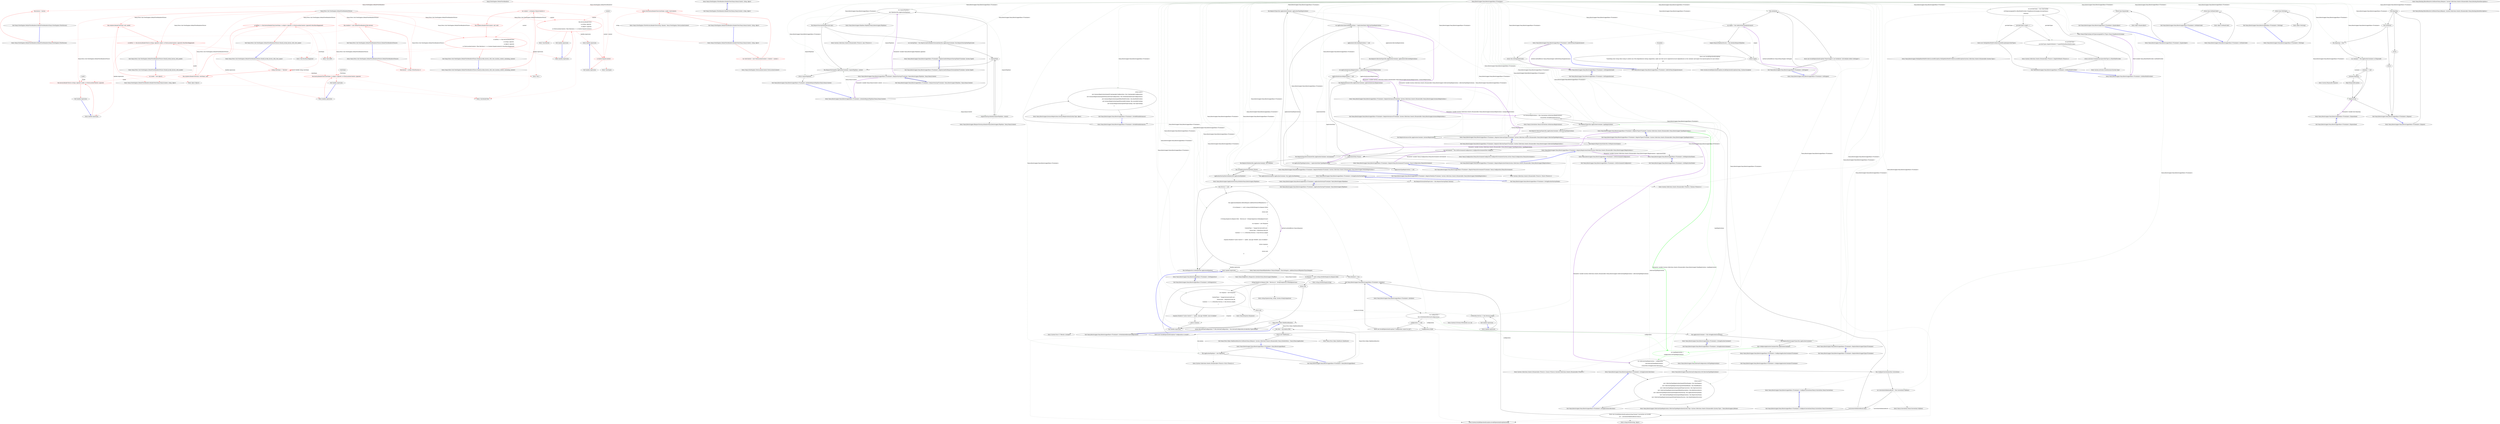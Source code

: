 digraph  {
n9 [label="Nancy.ViewEngines.DefaultViewRenderer", span=""];
n0 [label="Entry Nancy.ViewEngines.DefaultViewRenderer.DefaultViewRenderer(Nancy.ViewEngines.IViewFactory)", span="14-14", cluster="Nancy.ViewEngines.DefaultViewRenderer.DefaultViewRenderer(Nancy.ViewEngines.IViewFactory)"];
n1 [label="this.factory = factory", span="16-16", cluster="Nancy.ViewEngines.DefaultViewRenderer.DefaultViewRenderer(Nancy.ViewEngines.IViewFactory)", color=red, community=0];
n2 [label="Exit Nancy.ViewEngines.DefaultViewRenderer.DefaultViewRenderer(Nancy.ViewEngines.IViewFactory)", span="14-14", cluster="Nancy.ViewEngines.DefaultViewRenderer.DefaultViewRenderer(Nancy.ViewEngines.IViewFactory)"];
n3 [label="Entry Nancy.ViewEngines.DefaultViewRenderer.RenderView(Nancy.NancyContext, string, object)", span="26-26", cluster="Nancy.ViewEngines.DefaultViewRenderer.RenderView(Nancy.NancyContext, string, object)"];
n4 [label="var viewContext = new ViewLocationContext { Context = context }", span="28-28", cluster="Nancy.ViewEngines.DefaultViewRenderer.RenderView(Nancy.NancyContext, string, object)", color=red, community=0];
n5 [label="return this.factory.RenderView(viewName, model, viewContext);", span="30-30", cluster="Nancy.ViewEngines.DefaultViewRenderer.RenderView(Nancy.NancyContext, string, object)", color=red, community=0];
n7 [label="Entry Nancy.ViewEngines.ViewLocationContext.ViewLocationContext()", span="5-5", cluster="Nancy.ViewEngines.ViewLocationContext.ViewLocationContext()"];
n6 [label="Exit Nancy.ViewEngines.DefaultViewRenderer.RenderView(Nancy.NancyContext, string, object)", span="26-26", cluster="Nancy.ViewEngines.DefaultViewRenderer.RenderView(Nancy.NancyContext, string, object)"];
n8 [label="Entry Nancy.ViewEngines.IViewFactory.RenderView(string, dynamic, Nancy.ViewEngines.ViewLocationContext)", span="14-14", cluster="Nancy.ViewEngines.IViewFactory.RenderView(string, dynamic, Nancy.ViewEngines.ViewLocationContext)"];
m0_0 [label="Entry Nancy.Tests.Unit.ViewEngines.DefaultViewRendererFixture.DefaultViewRendererFixture()", span="13-13", cluster="Nancy.Tests.Unit.ViewEngines.DefaultViewRendererFixture.DefaultViewRendererFixture()", file="DefaultViewRendererFixture.cs"];
m0_1 [label="this.factory = A.Fake<IViewFactory>()", span="15-15", cluster="Nancy.Tests.Unit.ViewEngines.DefaultViewRendererFixture.DefaultViewRendererFixture()", color=red, community=0, file="DefaultViewRendererFixture.cs"];
m0_2 [label="this.renderer = new DefaultViewRenderer(this.factory)", span="16-16", cluster="Nancy.Tests.Unit.ViewEngines.DefaultViewRendererFixture.DefaultViewRendererFixture()", color=red, community=0, file="DefaultViewRendererFixture.cs"];
m0_3 [label="Exit Nancy.Tests.Unit.ViewEngines.DefaultViewRendererFixture.DefaultViewRendererFixture()", span="13-13", cluster="Nancy.Tests.Unit.ViewEngines.DefaultViewRendererFixture.DefaultViewRendererFixture()", file="DefaultViewRendererFixture.cs"];
m0_4 [label="Entry Unk.>", span="", cluster="Unk.>", file="DefaultViewRendererFixture.cs"];
m0_17 [label="Entry Unk.Matches", span="", cluster="Unk.Matches", file="DefaultViewRendererFixture.cs"];
m0_22 [label="Entry Nancy.Tests.Unit.ViewEngines.DefaultViewRendererFixture.Should_invoke_factory_with_view_name()", span="36-36", cluster="Nancy.Tests.Unit.ViewEngines.DefaultViewRendererFixture.Should_invoke_factory_with_view_name()", file="DefaultViewRendererFixture.cs"];
m0_23 [label="string viewName = ''theview''", span="39-39", cluster="Nancy.Tests.Unit.ViewEngines.DefaultViewRendererFixture.Should_invoke_factory_with_view_name()", color=red, community=0, file="DefaultViewRendererFixture.cs"];
m0_24 [label="this.renderer.RenderView(null, viewName, null)", span="42-42", cluster="Nancy.Tests.Unit.ViewEngines.DefaultViewRendererFixture.Should_invoke_factory_with_view_name()", color=red, community=0, file="DefaultViewRendererFixture.cs"];
m0_25 [label="A.CallTo(() => this.factory.RenderView(viewName, A<object>.Ignored, A<ViewLocationContext>.Ignored)).MustHaveHappened()", span="45-45", cluster="Nancy.Tests.Unit.ViewEngines.DefaultViewRendererFixture.Should_invoke_factory_with_view_name()", color=red, community=0, file="DefaultViewRendererFixture.cs"];
m0_26 [label="Exit Nancy.Tests.Unit.ViewEngines.DefaultViewRendererFixture.Should_invoke_factory_with_view_name()", span="36-36", cluster="Nancy.Tests.Unit.ViewEngines.DefaultViewRendererFixture.Should_invoke_factory_with_view_name()", file="DefaultViewRendererFixture.cs"];
m0_36 [label="Entry object.Object()", span="0-0", cluster="object.Object()", file="DefaultViewRendererFixture.cs"];
m0_13 [label="Entry Unk.MustHaveHappened", span="", cluster="Unk.MustHaveHappened", file="DefaultViewRendererFixture.cs"];
m0_31 [label="Entry Nancy.Tests.Unit.ViewEngines.DefaultViewRendererFixture.Should_invoke_factory_with_model()", span="49-49", cluster="Nancy.Tests.Unit.ViewEngines.DefaultViewRendererFixture.Should_invoke_factory_with_model()", file="DefaultViewRendererFixture.cs"];
m0_32 [label="var model = new object()", span="52-52", cluster="Nancy.Tests.Unit.ViewEngines.DefaultViewRendererFixture.Should_invoke_factory_with_model()", color=red, community=0, file="DefaultViewRendererFixture.cs"];
m0_33 [label="this.renderer.RenderView(null, null, model)", span="55-55", cluster="Nancy.Tests.Unit.ViewEngines.DefaultViewRendererFixture.Should_invoke_factory_with_model()", color=red, community=0, file="DefaultViewRendererFixture.cs"];
m0_34 [label="A.CallTo(() => this.factory.RenderView(A<string>.Ignored, model, A<ViewLocationContext>.Ignored)).MustHaveHappened()", span="58-58", cluster="Nancy.Tests.Unit.ViewEngines.DefaultViewRendererFixture.Should_invoke_factory_with_model()", color=red, community=0, file="DefaultViewRendererFixture.cs"];
m0_35 [label="Exit Nancy.Tests.Unit.ViewEngines.DefaultViewRendererFixture.Should_invoke_factory_with_model()", span="49-49", cluster="Nancy.Tests.Unit.ViewEngines.DefaultViewRendererFixture.Should_invoke_factory_with_model()", file="DefaultViewRendererFixture.cs"];
m0_12 [label="Entry Unk.CallTo", span="", cluster="Unk.CallTo", file="DefaultViewRendererFixture.cs"];
m0_27 [label="Entry Nancy.ViewEngines.DefaultViewRenderer.RenderView(Nancy.NancyContext, string, object)", span="26-26", cluster="Nancy.ViewEngines.DefaultViewRenderer.RenderView(Nancy.NancyContext, string, object)", file="DefaultViewRendererFixture.cs"];
m0_11 [label="Entry Unk.RenderView", span="", cluster="Unk.RenderView", file="DefaultViewRendererFixture.cs"];
m0_37 [label="Entry lambda expression", span="58-58", cluster="lambda expression", file="DefaultViewRendererFixture.cs"];
m0_15 [label="this.factory.RenderView(\r\n                A<string>.Ignored, \r\n                A<object>.Ignored,\r\n                A<ViewLocationContext>.That.Matches(x => x.Context.Equals(context)))", span="29-32", cluster="lambda expression", color=red, community=1, file="DefaultViewRendererFixture.cs"];
m0_19 [label="x.Context.Equals(context)", span="32-32", cluster="lambda expression", color=red, community=0, file="DefaultViewRendererFixture.cs"];
m0_14 [label="Entry lambda expression", span="29-32", cluster="lambda expression", file="DefaultViewRendererFixture.cs"];
m0_16 [label="Exit lambda expression", span="29-32", cluster="lambda expression", file="DefaultViewRendererFixture.cs"];
m0_18 [label="Entry lambda expression", span="32-32", cluster="lambda expression", file="DefaultViewRendererFixture.cs"];
m0_20 [label="Exit lambda expression", span="32-32", cluster="lambda expression", file="DefaultViewRendererFixture.cs"];
m0_29 [label="this.factory.RenderView(viewName, A<object>.Ignored, A<ViewLocationContext>.Ignored)", span="45-45", cluster="lambda expression", color=red, community=0, file="DefaultViewRendererFixture.cs"];
m0_28 [label="Entry lambda expression", span="45-45", cluster="lambda expression", file="DefaultViewRendererFixture.cs"];
m0_30 [label="Exit lambda expression", span="45-45", cluster="lambda expression", file="DefaultViewRendererFixture.cs"];
m0_38 [label="this.factory.RenderView(A<string>.Ignored, model, A<ViewLocationContext>.Ignored)", span="58-58", cluster="lambda expression", color=red, community=0, file="DefaultViewRendererFixture.cs"];
m0_39 [label="Exit lambda expression", span="58-58", cluster="lambda expression", file="DefaultViewRendererFixture.cs"];
m0_21 [label="Entry Unk.Equals", span="", cluster="Unk.Equals", file="DefaultViewRendererFixture.cs"];
m0_6 [label="Entry Nancy.Tests.Unit.ViewEngines.DefaultViewRendererFixture.Should_invoke_factory_with_view_location_context_containing_context()", span="20-20", cluster="Nancy.Tests.Unit.ViewEngines.DefaultViewRendererFixture.Should_invoke_factory_with_view_location_context_containing_context()", file="DefaultViewRendererFixture.cs"];
m0_7 [label="var context = A.Dummy<NancyContext>()", span="23-23", cluster="Nancy.Tests.Unit.ViewEngines.DefaultViewRendererFixture.Should_invoke_factory_with_view_location_context_containing_context()", color=red, community=0, file="DefaultViewRendererFixture.cs"];
m0_8 [label="this.renderer.RenderView(context, null, null)", span="26-26", cluster="Nancy.Tests.Unit.ViewEngines.DefaultViewRendererFixture.Should_invoke_factory_with_view_location_context_containing_context()", color=red, community=0, file="DefaultViewRendererFixture.cs"];
m0_9 [label="A.CallTo(() => this.factory.RenderView(\r\n                A<string>.Ignored, \r\n                A<object>.Ignored,\r\n                A<ViewLocationContext>.That.Matches(x => x.Context.Equals(context)))).MustHaveHappened()", span="29-32", cluster="Nancy.Tests.Unit.ViewEngines.DefaultViewRendererFixture.Should_invoke_factory_with_view_location_context_containing_context()", color=red, community=1, file="DefaultViewRendererFixture.cs"];
m0_10 [label="Exit Nancy.Tests.Unit.ViewEngines.DefaultViewRendererFixture.Should_invoke_factory_with_view_location_context_containing_context()", span="20-20", cluster="Nancy.Tests.Unit.ViewEngines.DefaultViewRendererFixture.Should_invoke_factory_with_view_location_context_containing_context()", file="DefaultViewRendererFixture.cs"];
m0_40 [label="Nancy.Tests.Unit.ViewEngines.DefaultViewRendererFixture", span="", file="DefaultViewRendererFixture.cs"];
m0_41 [label=context, span="", file="DefaultViewRendererFixture.cs"];
m0_42 [label=viewName, span="", file="DefaultViewRendererFixture.cs"];
m0_43 [label=model, span="", file="DefaultViewRendererFixture.cs"];
m1_0 [label="Entry Nancy.ViewEngines.IViewRenderer.RenderView(Nancy.NancyContext, string, object)", span="15-15", cluster="Nancy.ViewEngines.IViewRenderer.RenderView(Nancy.NancyContext, string, object)", file="IViewRenderer.cs"];
m1_1 [label="Exit Nancy.ViewEngines.IViewRenderer.RenderView(Nancy.NancyContext, string, object)", span="15-15", cluster="Nancy.ViewEngines.IViewRenderer.RenderView(Nancy.NancyContext, string, object)", file="IViewRenderer.cs"];
m2_143 [label="Entry Nancy.Bootstrapper.Pipelines.Pipelines(Nancy.Bootstrapper.IPipelines)", span="23-23", cluster="Nancy.Bootstrapper.Pipelines.Pipelines(Nancy.Bootstrapper.IPipelines)", file="NancyBootstrapperBase.cs"];
m2_66 [label="Entry Nancy.Bootstrapper.NancyBootstrapperBase<TContainer>.GetApplicationStartupTasks()", span="355-355", cluster="Nancy.Bootstrapper.NancyBootstrapperBase<TContainer>.GetApplicationStartupTasks()", file="NancyBootstrapperBase.cs"];
m2_94 [label="Exit Nancy.Bootstrapper.NancyBootstrapperBase<TContainer>.GetApplicationStartupTasks()", span="355-355", cluster="Nancy.Bootstrapper.NancyBootstrapperBase<TContainer>.GetApplicationStartupTasks()", file="NancyBootstrapperBase.cs"];
m2_59 [label="Entry Nancy.Bootstrapper.NancyBootstrapperBase<TContainer>.RegisterInstances(TContainer, System.Collections.Generic.IEnumerable<Nancy.Bootstrapper.InstanceRegistration>)", span="602-602", cluster="Nancy.Bootstrapper.NancyBootstrapperBase<TContainer>.RegisterInstances(TContainer, System.Collections.Generic.IEnumerable<Nancy.Bootstrapper.InstanceRegistration>)", file="NancyBootstrapperBase.cs"];
m2_164 [label="Exit Nancy.Bootstrapper.NancyBootstrapperBase<TContainer>.RegisterInstances(TContainer, System.Collections.Generic.IEnumerable<Nancy.Bootstrapper.InstanceRegistration>)", span="602-602", cluster="Nancy.Bootstrapper.NancyBootstrapperBase<TContainer>.RegisterInstances(TContainer, System.Collections.Generic.IEnumerable<Nancy.Bootstrapper.InstanceRegistration>)", file="NancyBootstrapperBase.cs"];
m2_146 [label="Entry Nancy.Bootstrapper.NancyBootstrapperBase<TContainer>.RequestStartup(TContainer, Nancy.Bootstrapper.IPipelines, Nancy.NancyContext)", span="520-520", cluster="Nancy.Bootstrapper.NancyBootstrapperBase<TContainer>.RequestStartup(TContainer, Nancy.Bootstrapper.IPipelines, Nancy.NancyContext)", file="NancyBootstrapperBase.cs"];
m2_152 [label="Exit Nancy.Bootstrapper.NancyBootstrapperBase<TContainer>.RequestStartup(TContainer, Nancy.Bootstrapper.IPipelines, Nancy.NancyContext)", span="520-520", cluster="Nancy.Bootstrapper.NancyBootstrapperBase<TContainer>.RequestStartup(TContainer, Nancy.Bootstrapper.IPipelines, Nancy.NancyContext)", file="NancyBootstrapperBase.cs"];
m2_65 [label="Entry Nancy.Bootstrapper.NancyBootstrapperBase<TContainer>.RegisterModules(TContainer, System.Collections.Generic.IEnumerable<Nancy.Bootstrapper.ModuleRegistration>)", span="595-595", cluster="Nancy.Bootstrapper.NancyBootstrapperBase<TContainer>.RegisterModules(TContainer, System.Collections.Generic.IEnumerable<Nancy.Bootstrapper.ModuleRegistration>)", file="NancyBootstrapperBase.cs"];
m2_163 [label="Exit Nancy.Bootstrapper.NancyBootstrapperBase<TContainer>.RegisterModules(TContainer, System.Collections.Generic.IEnumerable<Nancy.Bootstrapper.ModuleRegistration>)", span="595-595", cluster="Nancy.Bootstrapper.NancyBootstrapperBase<TContainer>.RegisterModules(TContainer, System.Collections.Generic.IEnumerable<Nancy.Bootstrapper.ModuleRegistration>)", file="NancyBootstrapperBase.cs"];
m2_133 [label="Entry object.GetHashCode()", span="0-0", cluster="object.GetHashCode()", file="NancyBootstrapperBase.cs"];
m2_62 [label="Entry Nancy.Bootstrapper.NancyBootstrapperBase<TContainer>.GetEnvironmentConfigurator()", span="343-343", cluster="Nancy.Bootstrapper.NancyBootstrapperBase<TContainer>.GetEnvironmentConfigurator()", file="NancyBootstrapperBase.cs"];
m2_92 [label="Exit Nancy.Bootstrapper.NancyBootstrapperBase<TContainer>.GetEnvironmentConfigurator()", span="343-343", cluster="Nancy.Bootstrapper.NancyBootstrapperBase<TContainer>.GetEnvironmentConfigurator()", file="NancyBootstrapperBase.cs"];
m2_129 [label="Entry object.Equals(object)", span="0-0", cluster="object.Equals(object)", file="NancyBootstrapperBase.cs"];
m2_46 [label="Entry Nancy.Bootstrapper.NancyBootstrapperBase<TContainer>.RegisterBootstrapperTypes(TContainer)", span="573-573", cluster="Nancy.Bootstrapper.NancyBootstrapperBase<TContainer>.RegisterBootstrapperTypes(TContainer)", file="NancyBootstrapperBase.cs"];
m2_160 [label="Exit Nancy.Bootstrapper.NancyBootstrapperBase<TContainer>.RegisterBootstrapperTypes(TContainer)", span="573-573", cluster="Nancy.Bootstrapper.NancyBootstrapperBase<TContainer>.RegisterBootstrapperTypes(TContainer)", file="NancyBootstrapperBase.cs"];
m2_68 [label="Entry Nancy.Bootstrapper.IApplicationStartup.Initialize(Nancy.Bootstrapper.IPipelines)", span="11-11", cluster="Nancy.Bootstrapper.IApplicationStartup.Initialize(Nancy.Bootstrapper.IPipelines)", file="NancyBootstrapperBase.cs"];
m2_150 [label="Entry object.ToString()", span="0-0", cluster="object.ToString()", file="NancyBootstrapperBase.cs"];
m2_197 [label="Entry System.Activator.CreateInstance(System.Type)", span="0-0", cluster="System.Activator.CreateInstance(System.Type)", file="NancyBootstrapperBase.cs"];
m2_56 [label="Entry Nancy.Bootstrapper.NancyBootstrapperBase<TContainer>.GetAdditionalInstances()", span="609-609", cluster="Nancy.Bootstrapper.NancyBootstrapperBase<TContainer>.GetAdditionalInstances()", file="NancyBootstrapperBase.cs"];
m2_165 [label="return new[] {\r\n                new InstanceRegistration(typeof(CryptographyConfiguration), this.CryptographyConfiguration),\r\n                new InstanceRegistration(typeof(NancyInternalConfiguration), this.GetInitializedInternalConfiguration()),\r\n                new InstanceRegistration(typeof(IRootPathProvider), this.RootPathProvider),\r\n                new InstanceRegistration(typeof(IAssemblyCatalog), this.AssemblyCatalog),\r\n                new InstanceRegistration(typeof(ITypeCatalog), this.TypeCatalog),\r\n            };", span="611-617", cluster="Nancy.Bootstrapper.NancyBootstrapperBase<TContainer>.GetAdditionalInstances()", file="NancyBootstrapperBase.cs"];
m2_166 [label="Exit Nancy.Bootstrapper.NancyBootstrapperBase<TContainer>.GetAdditionalInstances()", span="609-609", cluster="Nancy.Bootstrapper.NancyBootstrapperBase<TContainer>.GetAdditionalInstances()", file="NancyBootstrapperBase.cs"];
m2_187 [label="Entry Nancy.Bootstrapper.NancyBootstrapperBase<TContainer>.GetRootPathProvider()", span="683-683", cluster="Nancy.Bootstrapper.NancyBootstrapperBase<TContainer>.GetRootPathProvider()", file="NancyBootstrapperBase.cs"];
m2_188 [label="var providerTypes = this.TypeCatalog\r\n                .GetTypesAssignableTo<IRootPathProvider>(TypeResolveStrategies.ExcludeNancy)\r\n                .ToArray()", span="685-687", cluster="Nancy.Bootstrapper.NancyBootstrapperBase<TContainer>.GetRootPathProvider()", file="NancyBootstrapperBase.cs"];
m2_189 [label="providerTypes.Length > 1", span="689-689", cluster="Nancy.Bootstrapper.NancyBootstrapperBase<TContainer>.GetRootPathProvider()", file="NancyBootstrapperBase.cs"];
m2_190 [label="throw new MultipleRootPathProvidersLocatedException(providerTypes);", span="691-691", cluster="Nancy.Bootstrapper.NancyBootstrapperBase<TContainer>.GetRootPathProvider()", file="NancyBootstrapperBase.cs"];
m2_191 [label="var providerType =\r\n                providerTypes.SingleOrDefault() ?? typeof(DefaultRootPathProvider)", span="694-695", cluster="Nancy.Bootstrapper.NancyBootstrapperBase<TContainer>.GetRootPathProvider()", file="NancyBootstrapperBase.cs"];
m2_192 [label="return Activator.CreateInstance(providerType) as IRootPathProvider;", span="697-697", cluster="Nancy.Bootstrapper.NancyBootstrapperBase<TContainer>.GetRootPathProvider()", file="NancyBootstrapperBase.cs"];
m2_193 [label="Exit Nancy.Bootstrapper.NancyBootstrapperBase<TContainer>.GetRootPathProvider()", span="683-683", cluster="Nancy.Bootstrapper.NancyBootstrapperBase<TContainer>.GetRootPathProvider()", file="NancyBootstrapperBase.cs"];
m2_126 [label="Entry Nancy.Bootstrapper.NancyBootstrapperBase<TContainer>.Equals(object)", span="453-453", cluster="Nancy.Bootstrapper.NancyBootstrapperBase<TContainer>.Equals(object)", file="NancyBootstrapperBase.cs"];
m2_127 [label="return base.Equals(obj);", span="455-455", cluster="Nancy.Bootstrapper.NancyBootstrapperBase<TContainer>.Equals(object)", file="NancyBootstrapperBase.cs"];
m2_128 [label="Exit Nancy.Bootstrapper.NancyBootstrapperBase<TContainer>.Equals(object)", span="453-453", cluster="Nancy.Bootstrapper.NancyBootstrapperBase<TContainer>.Equals(object)", file="NancyBootstrapperBase.cs"];
m2_125 [label="Entry Nancy.Bootstrapper.NancyBootstrapperBase<TContainer>.Dispose(bool)", span="544-544", cluster="Nancy.Bootstrapper.NancyBootstrapperBase<TContainer>.Dispose(bool)", file="NancyBootstrapperBase.cs"];
m2_155 [label="Exit Nancy.Bootstrapper.NancyBootstrapperBase<TContainer>.Dispose(bool)", span="544-544", cluster="Nancy.Bootstrapper.NancyBootstrapperBase<TContainer>.Dispose(bool)", file="NancyBootstrapperBase.cs"];
m2_54 [label="Entry string.Format(string, object)", span="0-0", cluster="string.Format(string, object)", file="NancyBootstrapperBase.cs"];
m2_95 [label="Entry Nancy.Bootstrapper.NancyBootstrapperBase<TContainer>.RegisterAndGetRequestStartupTasks(TContainer, System.Type[])", span="363-363", cluster="Nancy.Bootstrapper.NancyBootstrapperBase<TContainer>.RegisterAndGetRequestStartupTasks(TContainer, System.Type[])", file="NancyBootstrapperBase.cs"];
m2_96 [label="Exit Nancy.Bootstrapper.NancyBootstrapperBase<TContainer>.RegisterAndGetRequestStartupTasks(TContainer, System.Type[])", span="363-363", cluster="Nancy.Bootstrapper.NancyBootstrapperBase<TContainer>.RegisterAndGetRequestStartupTasks(TContainer, System.Type[])", file="NancyBootstrapperBase.cs"];
m2_49 [label="Entry Nancy.Bootstrapper.NancyInternalConfiguration.GetCollectionTypeRegistrations()", span="406-406", cluster="Nancy.Bootstrapper.NancyInternalConfiguration.GetCollectionTypeRegistrations()", file="NancyBootstrapperBase.cs"];
m2_64 [label="Entry Nancy.Bootstrapper.NancyBootstrapperBase<TContainer>.RegisterNancyEnvironment(TContainer, Nancy.Configuration.INancyEnvironment)", span="565-565", cluster="Nancy.Bootstrapper.NancyBootstrapperBase<TContainer>.RegisterNancyEnvironment(TContainer, Nancy.Configuration.INancyEnvironment)", file="NancyBootstrapperBase.cs"];
m2_159 [label="Exit Nancy.Bootstrapper.NancyBootstrapperBase<TContainer>.RegisterNancyEnvironment(TContainer, Nancy.Configuration.INancyEnvironment)", span="565-565", cluster="Nancy.Bootstrapper.NancyBootstrapperBase<TContainer>.RegisterNancyEnvironment(TContainer, Nancy.Configuration.INancyEnvironment)", file="NancyBootstrapperBase.cs"];
m2_71 [label="Entry Nancy.AsyncNamedPipelineBase<TAsyncDelegate, TSyncDelegate>.AddItemToStartOfPipeline(TSyncDelegate)", span="64-64", cluster="Nancy.AsyncNamedPipelineBase<TAsyncDelegate, TSyncDelegate>.AddItemToStartOfPipeline(TSyncDelegate)", file="NancyBootstrapperBase.cs"];
m2_55 [label="Entry Nancy.Conventions.NancyConventions.GetInstanceRegistrations()", span="72-72", cluster="Nancy.Conventions.NancyConventions.GetInstanceRegistrations()", file="NancyBootstrapperBase.cs"];
m2_145 [label="Entry Nancy.Bootstrapper.IRequestStartup.Initialize(Nancy.Bootstrapper.IPipelines, Nancy.NancyContext)", span="12-12", cluster="Nancy.Bootstrapper.IRequestStartup.Initialize(Nancy.Bootstrapper.IPipelines, Nancy.NancyContext)", file="NancyBootstrapperBase.cs"];
m2_48 [label="Entry Nancy.Bootstrapper.NancyInternalConfiguration.GetTypeRegistrations()", span="356-356", cluster="Nancy.Bootstrapper.NancyInternalConfiguration.GetTypeRegistrations()", file="NancyBootstrapperBase.cs"];
m2_7 [label="Entry Nancy.Tests.Fakes.FakeRoute.FakeRoute()", span="8-8", cluster="Nancy.Tests.Fakes.FakeRoute.FakeRoute()", file="NancyBootstrapperBase.cs"];
m2_47 [label="Entry Nancy.Bootstrapper.NancyBootstrapperBase<TContainer>.ConfigureApplicationContainer(TContainer)", span="528-528", cluster="Nancy.Bootstrapper.NancyBootstrapperBase<TContainer>.ConfigureApplicationContainer(TContainer)", file="NancyBootstrapperBase.cs"];
m2_153 [label="Exit Nancy.Bootstrapper.NancyBootstrapperBase<TContainer>.ConfigureApplicationContainer(TContainer)", span="528-528", cluster="Nancy.Bootstrapper.NancyBootstrapperBase<TContainer>.ConfigureApplicationContainer(TContainer)", file="NancyBootstrapperBase.cs"];
m2_11 [label="Entry System.Func<T, TResult>.Invoke(T)", span="0-0", cluster="System.Func<T, TResult>.Invoke(T)", file="NancyBootstrapperBase.cs"];
m2_3 [label="this.Path = description.Path", span="14-14", cluster="Nancy.Tests.Fakes.FakeRouteResolver.GetRoute(Nancy.IRequest, System.Collections.Generic.IEnumerable<Nancy.ModuleMeta>, Nancy.INancyApplication)", file="NancyBootstrapperBase.cs"];
m2_61 [label="Entry Nancy.Bootstrapper.NancyBootstrapperBase<TContainer>.RegisterRegistrationTasks(System.Collections.Generic.IEnumerable<Nancy.Bootstrapper.IRegistrations>)", span="656-656", cluster="Nancy.Bootstrapper.NancyBootstrapperBase<TContainer>.RegisterRegistrationTasks(System.Collections.Generic.IEnumerable<Nancy.Bootstrapper.IRegistrations>)", file="NancyBootstrapperBase.cs"];
m2_179 [label="this.RegisterTypes(this.ApplicationContainer, applicationTypeRegistrations)", span="664-664", cluster="Nancy.Bootstrapper.NancyBootstrapperBase<TContainer>.RegisterRegistrationTasks(System.Collections.Generic.IEnumerable<Nancy.Bootstrapper.IRegistrations>)", file="NancyBootstrapperBase.cs"];
m2_177 [label="var applicationTypeRegistrations = registrationTask.TypeRegistrations", span="660-660", cluster="Nancy.Bootstrapper.NancyBootstrapperBase<TContainer>.RegisterRegistrationTasks(System.Collections.Generic.IEnumerable<Nancy.Bootstrapper.IRegistrations>)", file="NancyBootstrapperBase.cs"];
m2_182 [label="this.RegisterCollectionTypes(this.ApplicationContainer, applicationCollectionRegistrations)", span="671-671", cluster="Nancy.Bootstrapper.NancyBootstrapperBase<TContainer>.RegisterRegistrationTasks(System.Collections.Generic.IEnumerable<Nancy.Bootstrapper.IRegistrations>)", file="NancyBootstrapperBase.cs"];
m2_185 [label="this.RegisterInstances(this.ApplicationContainer, applicationInstanceRegistrations)", span="678-678", cluster="Nancy.Bootstrapper.NancyBootstrapperBase<TContainer>.RegisterRegistrationTasks(System.Collections.Generic.IEnumerable<Nancy.Bootstrapper.IRegistrations>)", file="NancyBootstrapperBase.cs"];
m2_178 [label="applicationTypeRegistrations != null", span="662-662", cluster="Nancy.Bootstrapper.NancyBootstrapperBase<TContainer>.RegisterRegistrationTasks(System.Collections.Generic.IEnumerable<Nancy.Bootstrapper.IRegistrations>)", file="NancyBootstrapperBase.cs"];
m2_180 [label="var applicationCollectionRegistrations = registrationTask.CollectionTypeRegistrations", span="667-667", cluster="Nancy.Bootstrapper.NancyBootstrapperBase<TContainer>.RegisterRegistrationTasks(System.Collections.Generic.IEnumerable<Nancy.Bootstrapper.IRegistrations>)", file="NancyBootstrapperBase.cs"];
m2_176 [label="registrationTasks.ToList()", span="658-658", cluster="Nancy.Bootstrapper.NancyBootstrapperBase<TContainer>.RegisterRegistrationTasks(System.Collections.Generic.IEnumerable<Nancy.Bootstrapper.IRegistrations>)", file="NancyBootstrapperBase.cs"];
m2_181 [label="applicationCollectionRegistrations != null", span="669-669", cluster="Nancy.Bootstrapper.NancyBootstrapperBase<TContainer>.RegisterRegistrationTasks(System.Collections.Generic.IEnumerable<Nancy.Bootstrapper.IRegistrations>)", file="NancyBootstrapperBase.cs"];
m2_183 [label="var applicationInstanceRegistrations = registrationTask.InstanceRegistrations", span="674-674", cluster="Nancy.Bootstrapper.NancyBootstrapperBase<TContainer>.RegisterRegistrationTasks(System.Collections.Generic.IEnumerable<Nancy.Bootstrapper.IRegistrations>)", file="NancyBootstrapperBase.cs"];
m2_184 [label="applicationInstanceRegistrations != null", span="676-676", cluster="Nancy.Bootstrapper.NancyBootstrapperBase<TContainer>.RegisterRegistrationTasks(System.Collections.Generic.IEnumerable<Nancy.Bootstrapper.IRegistrations>)", file="NancyBootstrapperBase.cs"];
m2_186 [label="Exit Nancy.Bootstrapper.NancyBootstrapperBase<TContainer>.RegisterRegistrationTasks(System.Collections.Generic.IEnumerable<Nancy.Bootstrapper.IRegistrations>)", span="656-656", cluster="Nancy.Bootstrapper.NancyBootstrapperBase<TContainer>.RegisterRegistrationTasks(System.Collections.Generic.IEnumerable<Nancy.Bootstrapper.IRegistrations>)", file="NancyBootstrapperBase.cs"];
m2_144 [label="Entry System.Collections.Generic.IEnumerable<TSource>.Any<TSource>()", span="0-0", cluster="System.Collections.Generic.IEnumerable<TSource>.Any<TSource>()", file="NancyBootstrapperBase.cs"];
m2_89 [label="Entry System.IO.Stream.Write(byte[], int, int)", span="0-0", cluster="System.IO.Stream.Write(byte[], int, int)", file="NancyBootstrapperBase.cs"];
m2_53 [label="Entry Nancy.Conventions.NancyConventions.Validate()", span="54-54", cluster="Nancy.Conventions.NancyConventions.Validate()", file="NancyBootstrapperBase.cs"];
m2_134 [label="Entry Nancy.Bootstrapper.NancyBootstrapperBase<TContainer>.InitializeRequestPipelines(Nancy.NancyContext)", span="472-472", cluster="Nancy.Bootstrapper.NancyBootstrapperBase<TContainer>.InitializeRequestPipelines(Nancy.NancyContext)", file="NancyBootstrapperBase.cs"];
m2_135 [label="var requestPipelines =\r\n                new Pipelines(this.ApplicationPipelines)", span="474-475", cluster="Nancy.Bootstrapper.NancyBootstrapperBase<TContainer>.InitializeRequestPipelines(Nancy.NancyContext)", file="NancyBootstrapperBase.cs"];
m2_136 [label="this.RequestStartupTaskTypeCache.Any()", span="477-477", cluster="Nancy.Bootstrapper.NancyBootstrapperBase<TContainer>.InitializeRequestPipelines(Nancy.NancyContext)", file="NancyBootstrapperBase.cs"];
m2_137 [label="var startupTasks = this.RegisterAndGetRequestStartupTasks(this.ApplicationContainer, this.RequestStartupTaskTypeCache)", span="479-479", cluster="Nancy.Bootstrapper.NancyBootstrapperBase<TContainer>.InitializeRequestPipelines(Nancy.NancyContext)", file="NancyBootstrapperBase.cs"];
m2_140 [label="this.RequestStartup(this.ApplicationContainer, requestPipelines, context)", span="487-487", cluster="Nancy.Bootstrapper.NancyBootstrapperBase<TContainer>.InitializeRequestPipelines(Nancy.NancyContext)", file="NancyBootstrapperBase.cs"];
m2_139 [label="requestStartup.Initialize(requestPipelines, context)", span="483-483", cluster="Nancy.Bootstrapper.NancyBootstrapperBase<TContainer>.InitializeRequestPipelines(Nancy.NancyContext)", file="NancyBootstrapperBase.cs"];
m2_141 [label="return requestPipelines;", span="489-489", cluster="Nancy.Bootstrapper.NancyBootstrapperBase<TContainer>.InitializeRequestPipelines(Nancy.NancyContext)", file="NancyBootstrapperBase.cs"];
m2_138 [label=startupTasks, span="481-481", cluster="Nancy.Bootstrapper.NancyBootstrapperBase<TContainer>.InitializeRequestPipelines(Nancy.NancyContext)", file="NancyBootstrapperBase.cs"];
m2_142 [label="Exit Nancy.Bootstrapper.NancyBootstrapperBase<TContainer>.InitializeRequestPipelines(Nancy.NancyContext)", span="472-472", cluster="Nancy.Bootstrapper.NancyBootstrapperBase<TContainer>.InitializeRequestPipelines(Nancy.NancyContext)", file="NancyBootstrapperBase.cs"];
m2_44 [label="Entry System.InvalidOperationException.InvalidOperationException(string)", span="0-0", cluster="System.InvalidOperationException.InvalidOperationException(string)", file="NancyBootstrapperBase.cs"];
m2_52 [label="Entry Nancy.Bootstrapper.NancyBootstrapperBase<TContainer>.ConfigureConventions(Nancy.Conventions.NancyConventions)", span="536-536", cluster="Nancy.Bootstrapper.NancyBootstrapperBase<TContainer>.ConfigureConventions(Nancy.Conventions.NancyConventions)", file="NancyBootstrapperBase.cs"];
m2_154 [label="Exit Nancy.Bootstrapper.NancyBootstrapperBase<TContainer>.ConfigureConventions(Nancy.Conventions.NancyConventions)", span="536-536", cluster="Nancy.Bootstrapper.NancyBootstrapperBase<TContainer>.ConfigureConventions(Nancy.Conventions.NancyConventions)", file="NancyBootstrapperBase.cs"];
m2_130 [label="Entry Nancy.Bootstrapper.NancyBootstrapperBase<TContainer>.GetHashCode()", span="462-462", cluster="Nancy.Bootstrapper.NancyBootstrapperBase<TContainer>.GetHashCode()", file="NancyBootstrapperBase.cs"];
m2_131 [label="return base.GetHashCode();", span="464-464", cluster="Nancy.Bootstrapper.NancyBootstrapperBase<TContainer>.GetHashCode()", file="NancyBootstrapperBase.cs"];
m2_132 [label="Exit Nancy.Bootstrapper.NancyBootstrapperBase<TContainer>.GetHashCode()", span="462-462", cluster="Nancy.Bootstrapper.NancyBootstrapperBase<TContainer>.GetHashCode()", file="NancyBootstrapperBase.cs"];
m2_73 [label="Entry Nancy.Diagnostics.IDiagnostics.Initialize(Nancy.Bootstrapper.IPipelines)", span="13-13", cluster="Nancy.Diagnostics.IDiagnostics.Initialize(Nancy.Bootstrapper.IPipelines)", file="NancyBootstrapperBase.cs"];
m2_170 [label="Entry Nancy.Bootstrapper.CollectionTypeRegistration.CollectionTypeRegistration(System.Type, System.Collections.Generic.IEnumerable<System.Type>, Nancy.Bootstrapper.Lifetime)", span="21-21", cluster="Nancy.Bootstrapper.CollectionTypeRegistration.CollectionTypeRegistration(System.Type, System.Collections.Generic.IEnumerable<System.Type>, Nancy.Bootstrapper.Lifetime)", file="NancyBootstrapperBase.cs"];
m2_51 [label="Entry System.Collections.Generic.IEnumerable<TSource>.Concat<TSource>(System.Collections.Generic.IEnumerable<TSource>)", span="0-0", cluster="System.Collections.Generic.IEnumerable<TSource>.Concat<TSource>(System.Collections.Generic.IEnumerable<TSource>)", file="NancyBootstrapperBase.cs"];
m2_194 [label="Entry Nancy.ITypeCatalog.GetTypesAssignableTo<TType>(Nancy.TypeResolveStrategy)", span="39-39", cluster="Nancy.ITypeCatalog.GetTypesAssignableTo<TType>(Nancy.TypeResolveStrategy)", file="NancyBootstrapperBase.cs"];
m2_196 [label="Entry System.Collections.Generic.IEnumerable<TSource>.SingleOrDefault<TSource>()", span="0-0", cluster="System.Collections.Generic.IEnumerable<TSource>.SingleOrDefault<TSource>()", file="NancyBootstrapperBase.cs"];
m2_147 [label="Entry Nancy.Bootstrapper.NancyBootstrapperBase<TContainer>.ToString()", span="496-496", cluster="Nancy.Bootstrapper.NancyBootstrapperBase<TContainer>.ToString()", file="NancyBootstrapperBase.cs"];
m2_148 [label="return base.ToString();", span="498-498", cluster="Nancy.Bootstrapper.NancyBootstrapperBase<TContainer>.ToString()", file="NancyBootstrapperBase.cs"];
m2_149 [label="Exit Nancy.Bootstrapper.NancyBootstrapperBase<TContainer>.ToString()", span="496-496", cluster="Nancy.Bootstrapper.NancyBootstrapperBase<TContainer>.ToString()", file="NancyBootstrapperBase.cs"];
m2_83 [label="Entry string.IsNullOrEmpty(string)", span="0-0", cluster="string.IsNullOrEmpty(string)", file="NancyBootstrapperBase.cs"];
m2_175 [label="Entry System.InvalidOperationException.InvalidOperationException(string, System.Exception)", span="0-0", cluster="System.InvalidOperationException.InvalidOperationException(string, System.Exception)", file="NancyBootstrapperBase.cs"];
m2_72 [label="Entry Nancy.Bootstrapper.NancyBootstrapperBase<TContainer>.GetDiagnostics()", span="349-349", cluster="Nancy.Bootstrapper.NancyBootstrapperBase<TContainer>.GetDiagnostics()", file="NancyBootstrapperBase.cs"];
m2_93 [label="Exit Nancy.Bootstrapper.NancyBootstrapperBase<TContainer>.GetDiagnostics()", span="349-349", cluster="Nancy.Bootstrapper.NancyBootstrapperBase<TContainer>.GetDiagnostics()", file="NancyBootstrapperBase.cs"];
m2_67 [label="Entry System.Collections.Generic.IEnumerable<TSource>.ToList<TSource>()", span="0-0", cluster="System.Collections.Generic.IEnumerable<TSource>.ToList<TSource>()", file="NancyBootstrapperBase.cs"];
m2_167 [label="Entry Nancy.Bootstrapper.InstanceRegistration.InstanceRegistration(System.Type, object)", span="14-14", cluster="Nancy.Bootstrapper.InstanceRegistration.InstanceRegistration(System.Type, object)", file="NancyBootstrapperBase.cs"];
m2_102 [label="Entry Nancy.Bootstrapper.NancyBootstrapperBase<TContainer>.GetEngine()", span="390-390", cluster="Nancy.Bootstrapper.NancyBootstrapperBase<TContainer>.GetEngine()", file="NancyBootstrapperBase.cs"];
m2_103 [label="!this.initialised", span="392-392", cluster="Nancy.Bootstrapper.NancyBootstrapperBase<TContainer>.GetEngine()", file="NancyBootstrapperBase.cs"];
m2_105 [label="var engine = this.SafeGetNancyEngineInstance()", span="397-397", cluster="Nancy.Bootstrapper.NancyBootstrapperBase<TContainer>.GetEngine()", file="NancyBootstrapperBase.cs"];
m2_106 [label="engine.RequestPipelinesFactory = this.InitializeRequestPipelines", span="399-399", cluster="Nancy.Bootstrapper.NancyBootstrapperBase<TContainer>.GetEngine()", file="NancyBootstrapperBase.cs"];
m2_104 [label="throw new InvalidOperationException(''Bootstrapper is not initialised. Call Initialise before GetEngine'');", span="394-394", cluster="Nancy.Bootstrapper.NancyBootstrapperBase<TContainer>.GetEngine()", file="NancyBootstrapperBase.cs"];
m2_107 [label="return engine;", span="401-401", cluster="Nancy.Bootstrapper.NancyBootstrapperBase<TContainer>.GetEngine()", file="NancyBootstrapperBase.cs"];
m2_108 [label="Exit Nancy.Bootstrapper.NancyBootstrapperBase<TContainer>.GetEngine()", span="390-390", cluster="Nancy.Bootstrapper.NancyBootstrapperBase<TContainer>.GetEngine()", file="NancyBootstrapperBase.cs"];
m2_195 [label="Entry Nancy.Bootstrapper.MultipleRootPathProvidersLocatedException.MultipleRootPathProvidersLocatedException(System.Collections.Generic.IEnumerable<System.Type>)", span="51-51", cluster="Nancy.Bootstrapper.MultipleRootPathProvidersLocatedException.MultipleRootPathProvidersLocatedException(System.Collections.Generic.IEnumerable<System.Type>)", file="NancyBootstrapperBase.cs"];
m2_12 [label="Entry Nancy.Bootstrapper.NancyBootstrapperBase<TContainer>.Initialise()", span="241-241", cluster="Nancy.Bootstrapper.NancyBootstrapperBase<TContainer>.Initialise()", file="NancyBootstrapperBase.cs"];
m2_21 [label="var typeRegistrations =\r\n                configuration.GetTypeRegistrations()", span="262-263", cluster="Nancy.Bootstrapper.NancyBootstrapperBase<TContainer>.Initialise()", color=green, community=1, file="NancyBootstrapperBase.cs"];
m2_13 [label="var configuration =\r\n                this.GetInitializedInternalConfiguration()", span="243-244", cluster="Nancy.Bootstrapper.NancyBootstrapperBase<TContainer>.Initialise()", file="NancyBootstrapperBase.cs"];
m2_20 [label="this.ConfigureApplicationContainer(this.ApplicationContainer)", span="260-260", cluster="Nancy.Bootstrapper.NancyBootstrapperBase<TContainer>.Initialise()", file="NancyBootstrapperBase.cs"];
m2_22 [label="var collectionTypeRegistrations = configuration\r\n                .GetCollectionTypeRegistrations()\r\n                .Concat(this.GetApplicationCollections())", span="265-267", cluster="Nancy.Bootstrapper.NancyBootstrapperBase<TContainer>.Initialise()", file="NancyBootstrapperBase.cs"];
m2_28 [label="this.RegisterTypes(this.ApplicationContainer, typeRegistrations)", span="280-280", cluster="Nancy.Bootstrapper.NancyBootstrapperBase<TContainer>.Initialise()", file="NancyBootstrapperBase.cs"];
m2_14 [label="configuration == null", span="246-246", cluster="Nancy.Bootstrapper.NancyBootstrapperBase<TContainer>.Initialise()", file="NancyBootstrapperBase.cs"];
m2_16 [label="!configuration.IsValid", span="251-251", cluster="Nancy.Bootstrapper.NancyBootstrapperBase<TContainer>.Initialise()", file="NancyBootstrapperBase.cs"];
m2_19 [label="this.RegisterBootstrapperTypes(this.ApplicationContainer)", span="258-258", cluster="Nancy.Bootstrapper.NancyBootstrapperBase<TContainer>.Initialise()", file="NancyBootstrapperBase.cs"];
m2_23 [label="this.ConfigureConventions(this.Conventions)", span="270-270", cluster="Nancy.Bootstrapper.NancyBootstrapperBase<TContainer>.Initialise()", file="NancyBootstrapperBase.cs"];
m2_29 [label="this.RegisterCollectionTypes(this.ApplicationContainer, collectionTypeRegistrations)", span="281-281", cluster="Nancy.Bootstrapper.NancyBootstrapperBase<TContainer>.Initialise()", file="NancyBootstrapperBase.cs"];
m2_27 [label="var instanceRegistrations = this.Conventions.GetInstanceRegistrations()\r\n                                            .Concat(this.GetAdditionalInstances())", span="277-278", cluster="Nancy.Bootstrapper.NancyBootstrapperBase<TContainer>.Initialise()", file="NancyBootstrapperBase.cs"];
m2_18 [label="this.ApplicationContainer = this.GetApplicationContainer()", span="256-256", cluster="Nancy.Bootstrapper.NancyBootstrapperBase<TContainer>.Initialise()", file="NancyBootstrapperBase.cs"];
m2_24 [label="var conventionValidationResult = this.Conventions.Validate()", span="271-271", cluster="Nancy.Bootstrapper.NancyBootstrapperBase<TContainer>.Initialise()", file="NancyBootstrapperBase.cs"];
m2_30 [label="this.RegisterInstances(this.ApplicationContainer, instanceRegistrations)", span="282-282", cluster="Nancy.Bootstrapper.NancyBootstrapperBase<TContainer>.Initialise()", file="NancyBootstrapperBase.cs"];
m2_31 [label="this.RegisterRegistrationTasks(this.GetRegistrationTasks())", span="283-283", cluster="Nancy.Bootstrapper.NancyBootstrapperBase<TContainer>.Initialise()", file="NancyBootstrapperBase.cs"];
m2_32 [label="var environment = this.GetEnvironmentConfigurator().ConfigureEnvironment(this.Configure)", span="285-285", cluster="Nancy.Bootstrapper.NancyBootstrapperBase<TContainer>.Initialise()", file="NancyBootstrapperBase.cs"];
m2_33 [label="this.RegisterNancyEnvironment(this.ApplicationContainer, environment)", span="286-286", cluster="Nancy.Bootstrapper.NancyBootstrapperBase<TContainer>.Initialise()", file="NancyBootstrapperBase.cs"];
m2_34 [label="this.RegisterModules(this.ApplicationContainer, this.Modules)", span="288-288", cluster="Nancy.Bootstrapper.NancyBootstrapperBase<TContainer>.Initialise()", file="NancyBootstrapperBase.cs"];
m2_35 [label="this.GetApplicationStartupTasks().ToList()", span="290-290", cluster="Nancy.Bootstrapper.NancyBootstrapperBase<TContainer>.Initialise()", file="NancyBootstrapperBase.cs"];
m2_36 [label="applicationStartupTask.Initialize(this.ApplicationPipelines)", span="292-292", cluster="Nancy.Bootstrapper.NancyBootstrapperBase<TContainer>.Initialise()", file="NancyBootstrapperBase.cs"];
m2_37 [label="this.ApplicationStartup(this.ApplicationContainer, this.ApplicationPipelines)", span="295-295", cluster="Nancy.Bootstrapper.NancyBootstrapperBase<TContainer>.Initialise()", file="NancyBootstrapperBase.cs"];
m2_38 [label="this.RequestStartupTaskTypeCache = this.RequestStartupTasks.ToArray()", span="297-297", cluster="Nancy.Bootstrapper.NancyBootstrapperBase<TContainer>.Initialise()", file="NancyBootstrapperBase.cs"];
m2_39 [label="this.FavIcon != null", span="299-299", cluster="Nancy.Bootstrapper.NancyBootstrapperBase<TContainer>.Initialise()", file="NancyBootstrapperBase.cs"];
m2_40 [label="this.ApplicationPipelines.BeforeRequest.AddItemToStartOfPipeline(ctx =>\r\n                    {\r\n                        if (ctx.Request == null || string.IsNullOrEmpty(ctx.Request.Path))\r\n                        {\r\n                            return null;\r\n                        }\r\n\r\n                        if (String.Equals(ctx.Request.Path, ''/favicon.ico'', StringComparison.OrdinalIgnoreCase))\r\n                        {\r\n                            var response = new Response\r\n                                {\r\n                                    ContentType = ''image/vnd.microsoft.icon'',\r\n                                    StatusCode = HttpStatusCode.OK,\r\n                                    Contents = s => s.Write(this.FavIcon, 0, this.FavIcon.Length)\r\n                                };\r\n\r\n                            response.Headers[''Cache-Control''] = ''public, max-age=604800, must-revalidate'';\r\n\r\n                            return response;\r\n                        }\r\n\r\n                        return null;\r\n                    })", span="301-323", cluster="Nancy.Bootstrapper.NancyBootstrapperBase<TContainer>.Initialise()", file="NancyBootstrapperBase.cs"];
m2_41 [label="this.GetDiagnostics().Initialize(this.ApplicationPipelines)", span="326-326", cluster="Nancy.Bootstrapper.NancyBootstrapperBase<TContainer>.Initialise()", file="NancyBootstrapperBase.cs"];
m2_42 [label="this.initialised = true", span="328-328", cluster="Nancy.Bootstrapper.NancyBootstrapperBase<TContainer>.Initialise()", file="NancyBootstrapperBase.cs"];
m2_15 [label="throw new InvalidOperationException(''Configuration cannot be null'');", span="248-248", cluster="Nancy.Bootstrapper.NancyBootstrapperBase<TContainer>.Initialise()", file="NancyBootstrapperBase.cs"];
m2_17 [label="throw new InvalidOperationException(''Configuration is invalid'');", span="253-253", cluster="Nancy.Bootstrapper.NancyBootstrapperBase<TContainer>.Initialise()", file="NancyBootstrapperBase.cs"];
m2_25 [label="!conventionValidationResult.Item1", span="272-272", cluster="Nancy.Bootstrapper.NancyBootstrapperBase<TContainer>.Initialise()", file="NancyBootstrapperBase.cs"];
m2_26 [label="throw new InvalidOperationException(string.Format(''Conventions are invalid:\n\n{0}'', conventionValidationResult.Item2));", span="274-274", cluster="Nancy.Bootstrapper.NancyBootstrapperBase<TContainer>.Initialise()", file="NancyBootstrapperBase.cs"];
m2_43 [label="Exit Nancy.Bootstrapper.NancyBootstrapperBase<TContainer>.Initialise()", span="241-241", cluster="Nancy.Bootstrapper.NancyBootstrapperBase<TContainer>.Initialise()", file="NancyBootstrapperBase.cs"];
m2_6 [label="Entry System.Collections.Generic.IEnumerable<TSource>.First<TSource>()", span="0-0", cluster="System.Collections.Generic.IEnumerable<TSource>.First<TSource>()", file="NancyBootstrapperBase.cs"];
m2_109 [label="Entry Nancy.Bootstrapper.NancyBootstrapperBase<TContainer>.SafeGetNancyEngineInstance()", span="638-638", cluster="Nancy.Bootstrapper.NancyBootstrapperBase<TContainer>.SafeGetNancyEngineInstance()", file="NancyBootstrapperBase.cs"];
m2_171 [label="return this.GetEngineInternal();", span="642-642", cluster="Nancy.Bootstrapper.NancyBootstrapperBase<TContainer>.SafeGetNancyEngineInstance()", file="NancyBootstrapperBase.cs"];
m2_173 [label="throw new InvalidOperationException(\r\n                    ''Something went wrong when trying to satisfy one of the dependencies during composition, make sure that you've registered all new dependencies in the container and inspect the innerexception for more details.'',\r\n                    ex);", span="646-648", cluster="Nancy.Bootstrapper.NancyBootstrapperBase<TContainer>.SafeGetNancyEngineInstance()", file="NancyBootstrapperBase.cs"];
m2_172 [label=Exception, span="644-644", cluster="Nancy.Bootstrapper.NancyBootstrapperBase<TContainer>.SafeGetNancyEngineInstance()", file="NancyBootstrapperBase.cs"];
m2_174 [label="Exit Nancy.Bootstrapper.NancyBootstrapperBase<TContainer>.SafeGetNancyEngineInstance()", span="638-638", cluster="Nancy.Bootstrapper.NancyBootstrapperBase<TContainer>.SafeGetNancyEngineInstance()", file="NancyBootstrapperBase.cs"];
m2_86 [label="Entry lambda expression", span="314-314", cluster="lambda expression", file="NancyBootstrapperBase.cs"];
m2_78 [label="var response = new Response\r\n                                {\r\n                                    ContentType = ''image/vnd.microsoft.icon'',\r\n                                    StatusCode = HttpStatusCode.OK,\r\n                                    Contents = s => s.Write(this.FavIcon, 0, this.FavIcon.Length)\r\n                                }", span="310-315", cluster="lambda expression", file="NancyBootstrapperBase.cs"];
m2_87 [label="s.Write(this.FavIcon, 0, this.FavIcon.Length)", span="314-314", cluster="lambda expression", file="NancyBootstrapperBase.cs"];
m2_74 [label="Entry lambda expression", span="301-323", cluster="lambda expression", file="NancyBootstrapperBase.cs"];
m2_77 [label="String.Equals(ctx.Request.Path, ''/favicon.ico'', StringComparison.OrdinalIgnoreCase)", span="308-308", cluster="lambda expression", file="NancyBootstrapperBase.cs"];
m2_79 [label="response.Headers[''Cache-Control''] = ''public, max-age=604800, must-revalidate''", span="317-317", cluster="lambda expression", file="NancyBootstrapperBase.cs"];
m2_80 [label="return response;", span="319-319", cluster="lambda expression", file="NancyBootstrapperBase.cs"];
m2_88 [label="Exit lambda expression", span="314-314", cluster="lambda expression", file="NancyBootstrapperBase.cs"];
m2_75 [label="ctx.Request == null || string.IsNullOrEmpty(ctx.Request.Path)", span="303-303", cluster="lambda expression", file="NancyBootstrapperBase.cs"];
m2_81 [label="return null;", span="322-322", cluster="lambda expression", file="NancyBootstrapperBase.cs"];
m2_76 [label="return null;", span="305-305", cluster="lambda expression", file="NancyBootstrapperBase.cs"];
m2_82 [label="Exit lambda expression", span="301-323", cluster="lambda expression", file="NancyBootstrapperBase.cs"];
m2_63 [label="Entry Nancy.Configuration.INancyEnvironmentConfigurator.ConfigureEnvironment(System.Action<Nancy.Configuration.INancyEnvironment>)", span="14-14", cluster="Nancy.Configuration.INancyEnvironmentConfigurator.ConfigureEnvironment(System.Action<Nancy.Configuration.INancyEnvironment>)", file="NancyBootstrapperBase.cs"];
m2_84 [label="Entry string.Equals(string, string, System.StringComparison)", span="0-0", cluster="string.Equals(string, string, System.StringComparison)", file="NancyBootstrapperBase.cs"];
m2_156 [label="Entry Nancy.Bootstrapper.NancyBootstrapperBase<TContainer>.GetEngineInternal()", span="552-552", cluster="Nancy.Bootstrapper.NancyBootstrapperBase<TContainer>.GetEngineInternal()", file="NancyBootstrapperBase.cs"];
m2_157 [label="Exit Nancy.Bootstrapper.NancyBootstrapperBase<TContainer>.GetEngineInternal()", span="552-552", cluster="Nancy.Bootstrapper.NancyBootstrapperBase<TContainer>.GetEngineInternal()", file="NancyBootstrapperBase.cs"];
m2_8 [label="Nancy.Tests.Fakes.FakeRouteResolver", span="", cluster="Nancy.Bootstrapper.NancyBootstrapperBase<TContainer>.GetInitializedInternalConfiguration()", file="NancyBootstrapperBase.cs"];
m2_9 [label="return this.internalConfiguration ?? (this.internalConfiguration = this.InternalConfiguration.Invoke(this.TypeCatalog));", span="235-235", cluster="Nancy.Bootstrapper.NancyBootstrapperBase<TContainer>.GetInitializedInternalConfiguration()", file="NancyBootstrapperBase.cs"];
m2_10 [label="Exit Nancy.Bootstrapper.NancyBootstrapperBase<TContainer>.GetInitializedInternalConfiguration()", span="233-233", cluster="Nancy.Bootstrapper.NancyBootstrapperBase<TContainer>.GetInitializedInternalConfiguration()", file="NancyBootstrapperBase.cs"];
m2_58 [label="Entry Nancy.Bootstrapper.NancyBootstrapperBase<TContainer>.RegisterCollectionTypes(TContainer, System.Collections.Generic.IEnumerable<Nancy.Bootstrapper.CollectionTypeRegistration>)", span="588-588", cluster="Nancy.Bootstrapper.NancyBootstrapperBase<TContainer>.RegisterCollectionTypes(TContainer, System.Collections.Generic.IEnumerable<Nancy.Bootstrapper.CollectionTypeRegistration>)", file="NancyBootstrapperBase.cs"];
m2_162 [label="Exit Nancy.Bootstrapper.NancyBootstrapperBase<TContainer>.RegisterCollectionTypes(TContainer, System.Collections.Generic.IEnumerable<Nancy.Bootstrapper.CollectionTypeRegistration>)", span="588-588", cluster="Nancy.Bootstrapper.NancyBootstrapperBase<TContainer>.RegisterCollectionTypes(TContainer, System.Collections.Generic.IEnumerable<Nancy.Bootstrapper.CollectionTypeRegistration>)", file="NancyBootstrapperBase.cs"];
m2_0 [label="Entry Nancy.Bootstrapper.NancyBootstrapperBase<TContainer>.NancyBootstrapperBase()", span="75-75", cluster="Nancy.Bootstrapper.NancyBootstrapperBase<TContainer>.NancyBootstrapperBase()", file="NancyBootstrapperBase.cs"];
m2_1 [label="this.ApplicationPipelines = new Pipelines()", span="77-77", cluster="Nancy.Bootstrapper.NancyBootstrapperBase<TContainer>.NancyBootstrapperBase()", file="NancyBootstrapperBase.cs"];
m2_2 [label="Exit Nancy.Bootstrapper.NancyBootstrapperBase<TContainer>.NancyBootstrapperBase()", span="75-75", cluster="Nancy.Bootstrapper.NancyBootstrapperBase<TContainer>.NancyBootstrapperBase()", file="NancyBootstrapperBase.cs"];
m2_4 [label="return new FakeRoute();", span="16-16", cluster="Nancy.Tests.Fakes.FakeRouteResolver.GetRoute(Nancy.IRequest, System.Collections.Generic.IEnumerable<Nancy.ModuleMeta>, Nancy.INancyApplication)", file="NancyBootstrapperBase.cs"];
m2_5 [label="Exit Nancy.Tests.Fakes.FakeRouteResolver.GetRoute(Nancy.IRequest, System.Collections.Generic.IEnumerable<Nancy.ModuleMeta>, Nancy.INancyApplication)", span="8-8", cluster="Nancy.Tests.Fakes.FakeRouteResolver.GetRoute(Nancy.IRequest, System.Collections.Generic.IEnumerable<Nancy.ModuleMeta>, Nancy.INancyApplication)", file="NancyBootstrapperBase.cs"];
m2_45 [label="Entry Nancy.Bootstrapper.NancyBootstrapperBase<TContainer>.GetApplicationContainer()", span="558-558", cluster="Nancy.Bootstrapper.NancyBootstrapperBase<TContainer>.GetApplicationContainer()", file="NancyBootstrapperBase.cs"];
m2_158 [label="Exit Nancy.Bootstrapper.NancyBootstrapperBase<TContainer>.GetApplicationContainer()", span="558-558", cluster="Nancy.Bootstrapper.NancyBootstrapperBase<TContainer>.GetApplicationContainer()", file="NancyBootstrapperBase.cs"];
m2_50 [label="Entry Nancy.Bootstrapper.NancyBootstrapperBase<TContainer>.GetApplicationCollections()", span="625-625", cluster="Nancy.Bootstrapper.NancyBootstrapperBase<TContainer>.GetApplicationCollections()", file="NancyBootstrapperBase.cs"];
m2_168 [label="return new[] {\r\n                new CollectionTypeRegistration(typeof(IViewEngine), this.ViewEngines),\r\n                new CollectionTypeRegistration(typeof(IModelBinder), this.ModelBinders),\r\n                new CollectionTypeRegistration(typeof(ITypeConverter), this.TypeConverters),\r\n                new CollectionTypeRegistration(typeof(IBodyDeserializer), this.BodyDeserializers),\r\n                new CollectionTypeRegistration(typeof(IApplicationStartup), this.ApplicationStartupTasks),\r\n                new CollectionTypeRegistration(typeof(IRegistrations), this.RegistrationTasks),\r\n                new CollectionTypeRegistration(typeof(IModelValidatorFactory), this.ModelValidatorFactories)\r\n            };", span="627-635", cluster="Nancy.Bootstrapper.NancyBootstrapperBase<TContainer>.GetApplicationCollections()", file="NancyBootstrapperBase.cs"];
m2_169 [label="Exit Nancy.Bootstrapper.NancyBootstrapperBase<TContainer>.GetApplicationCollections()", span="625-625", cluster="Nancy.Bootstrapper.NancyBootstrapperBase<TContainer>.GetApplicationCollections()", file="NancyBootstrapperBase.cs"];
m2_124 [label="Entry System.IDisposable.Dispose()", span="0-0", cluster="System.IDisposable.Dispose()", file="NancyBootstrapperBase.cs"];
m2_57 [label="Entry Nancy.Bootstrapper.NancyBootstrapperBase<TContainer>.RegisterTypes(TContainer, System.Collections.Generic.IEnumerable<Nancy.Bootstrapper.TypeRegistration>)", span="580-580", cluster="Nancy.Bootstrapper.NancyBootstrapperBase<TContainer>.RegisterTypes(TContainer, System.Collections.Generic.IEnumerable<Nancy.Bootstrapper.TypeRegistration>)", file="NancyBootstrapperBase.cs"];
m2_161 [label="Exit Nancy.Bootstrapper.NancyBootstrapperBase<TContainer>.RegisterTypes(TContainer, System.Collections.Generic.IEnumerable<Nancy.Bootstrapper.TypeRegistration>)", span="580-580", cluster="Nancy.Bootstrapper.NancyBootstrapperBase<TContainer>.RegisterTypes(TContainer, System.Collections.Generic.IEnumerable<Nancy.Bootstrapper.TypeRegistration>)", file="NancyBootstrapperBase.cs"];
m2_70 [label="Entry System.Collections.Generic.IEnumerable<TSource>.ToArray<TSource>()", span="0-0", cluster="System.Collections.Generic.IEnumerable<TSource>.ToArray<TSource>()", file="NancyBootstrapperBase.cs"];
m2_69 [label="Entry Nancy.Bootstrapper.NancyBootstrapperBase<TContainer>.ApplicationStartup(TContainer, Nancy.Bootstrapper.IPipelines)", span="508-508", cluster="Nancy.Bootstrapper.NancyBootstrapperBase<TContainer>.ApplicationStartup(TContainer, Nancy.Bootstrapper.IPipelines)", file="NancyBootstrapperBase.cs"];
m2_151 [label="Exit Nancy.Bootstrapper.NancyBootstrapperBase<TContainer>.ApplicationStartup(TContainer, Nancy.Bootstrapper.IPipelines)", span="508-508", cluster="Nancy.Bootstrapper.NancyBootstrapperBase<TContainer>.ApplicationStartup(TContainer, Nancy.Bootstrapper.IPipelines)", file="NancyBootstrapperBase.cs"];
m2_112 [label="Entry Nancy.Bootstrapper.NancyBootstrapperBase<TContainer>.Dispose()", span="415-415", cluster="Nancy.Bootstrapper.NancyBootstrapperBase<TContainer>.Dispose()", file="NancyBootstrapperBase.cs"];
m2_113 [label="this.disposing", span="418-418", cluster="Nancy.Bootstrapper.NancyBootstrapperBase<TContainer>.Dispose()", file="NancyBootstrapperBase.cs"];
m2_115 [label="!this.initialised", span="424-424", cluster="Nancy.Bootstrapper.NancyBootstrapperBase<TContainer>.Dispose()", file="NancyBootstrapperBase.cs"];
m2_117 [label="this.disposing = true", span="429-429", cluster="Nancy.Bootstrapper.NancyBootstrapperBase<TContainer>.Dispose()", file="NancyBootstrapperBase.cs"];
m2_118 [label="var container = this.ApplicationContainer as IDisposable", span="431-431", cluster="Nancy.Bootstrapper.NancyBootstrapperBase<TContainer>.Dispose()", file="NancyBootstrapperBase.cs"];
m2_122 [label="Dispose(true)", span="445-445", cluster="Nancy.Bootstrapper.NancyBootstrapperBase<TContainer>.Dispose()", file="NancyBootstrapperBase.cs"];
m2_114 [label="return;", span="420-420", cluster="Nancy.Bootstrapper.NancyBootstrapperBase<TContainer>.Dispose()", file="NancyBootstrapperBase.cs"];
m2_116 [label="return;", span="426-426", cluster="Nancy.Bootstrapper.NancyBootstrapperBase<TContainer>.Dispose()", file="NancyBootstrapperBase.cs"];
m2_119 [label="container != null", span="433-433", cluster="Nancy.Bootstrapper.NancyBootstrapperBase<TContainer>.Dispose()", file="NancyBootstrapperBase.cs"];
m2_120 [label="container.Dispose()", span="437-437", cluster="Nancy.Bootstrapper.NancyBootstrapperBase<TContainer>.Dispose()", file="NancyBootstrapperBase.cs"];
m2_121 [label=ObjectDisposedException, span="439-439", cluster="Nancy.Bootstrapper.NancyBootstrapperBase<TContainer>.Dispose()", file="NancyBootstrapperBase.cs"];
m2_123 [label="Exit Nancy.Bootstrapper.NancyBootstrapperBase<TContainer>.Dispose()", span="415-415", cluster="Nancy.Bootstrapper.NancyBootstrapperBase<TContainer>.Dispose()", file="NancyBootstrapperBase.cs"];
m2_85 [label="Entry Nancy.Response.Response()", span="29-29", cluster="Nancy.Response.Response()", file="NancyBootstrapperBase.cs"];
m2_60 [label="Entry Nancy.Bootstrapper.NancyBootstrapperBase<TContainer>.GetRegistrationTasks()", span="369-369", cluster="Nancy.Bootstrapper.NancyBootstrapperBase<TContainer>.GetRegistrationTasks()", file="NancyBootstrapperBase.cs"];
m2_97 [label="Exit Nancy.Bootstrapper.NancyBootstrapperBase<TContainer>.GetRegistrationTasks()", span="369-369", cluster="Nancy.Bootstrapper.NancyBootstrapperBase<TContainer>.GetRegistrationTasks()", file="NancyBootstrapperBase.cs"];
m2_198 [label="Nancy.Bootstrapper.NancyBootstrapperBase<TContainer>", span="", file="NancyBootstrapperBase.cs"];
m3_0 [label="Entry Nancy.Routing.IRouteResolver.GetRoute(Nancy.IRequest, System.Collections.Generic.IEnumerable<Nancy.Routing.RouteDescription>)", span="6-6", cluster="Nancy.Routing.IRouteResolver.GetRoute(Nancy.IRequest, System.Collections.Generic.IEnumerable<Nancy.Routing.RouteDescription>)", file="Response.cs"];
m3_1 [label="Exit Nancy.Routing.IRouteResolver.GetRoute(Nancy.IRequest, System.Collections.Generic.IEnumerable<Nancy.Routing.RouteDescription>)", span="6-6", cluster="Nancy.Routing.IRouteResolver.GetRoute(Nancy.IRequest, System.Collections.Generic.IEnumerable<Nancy.Routing.RouteDescription>)", file="Response.cs"];
n9 -> n1  [key=1, style=dashed, color=red, label="Nancy.ViewEngines.DefaultViewRenderer"];
n9 -> n5  [key=1, style=dashed, color=red, label="Nancy.ViewEngines.DefaultViewRenderer"];
n0 -> n1  [key=0, style=solid, color=red];
n1 -> n2  [key=0, style=solid, color=red];
n2 -> n0  [key=0, style=bold, color=blue];
n3 -> n4  [key=0, style=solid, color=red];
n3 -> n5  [key=1, style=dashed, color=red, label=string];
n4 -> n5  [key=0, style=solid, color=red];
n4 -> n7  [key=2, style=dotted, color=red];
n5 -> n6  [key=0, style=solid, color=red];
n5 -> n8  [key=2, style=dotted, color=red];
n6 -> n3  [key=0, style=bold, color=blue];
m0_0 -> m0_1  [key=0, style=solid, color=red];
m0_1 -> m0_2  [key=0, style=solid, color=red];
m0_1 -> m0_4  [key=2, style=dotted, color=red];
m0_2 -> m0_3  [key=0, style=solid, color=red];
m0_2 -> n0  [key=2, style=dotted, color=red];
m0_3 -> m0_0  [key=0, style=bold, color=blue];
m0_22 -> m0_23  [key=0, style=solid, color=red];
m0_23 -> m0_24  [key=0, style=solid, color=red];
m0_23 -> m0_25  [key=1, style=dashed, color=red, label=viewName];
m0_23 -> m0_29  [key=1, style=dashed, color=red, label=viewName];
m0_23 -> m0_23  [key=3, color=red, style=bold, label="Local variable string viewName"];
m0_24 -> m0_25  [key=0, style=solid, color=red];
m0_24 -> m0_27  [key=2, style=dotted, color=red];
m0_25 -> m0_26  [key=0, style=solid, color=red];
m0_25 -> m0_12  [key=2, style=dotted, color=red];
m0_25 -> m0_13  [key=2, style=dotted, color=red];
m0_25 -> m0_28  [key=1, style=dashed, color=red, label="lambda expression"];
m0_26 -> m0_22  [key=0, style=bold, color=blue];
m0_31 -> m0_32  [key=0, style=solid, color=red];
m0_32 -> m0_33  [key=0, style=solid, color=red];
m0_32 -> m0_36  [key=2, style=dotted, color=red];
m0_32 -> m0_34  [key=1, style=dashed, color=red, label=model];
m0_32 -> m0_38  [key=1, style=dashed, color=red, label=model];
m0_33 -> m0_34  [key=0, style=solid, color=red];
m0_33 -> m0_27  [key=2, style=dotted, color=red];
m0_34 -> m0_35  [key=0, style=solid, color=red];
m0_34 -> m0_12  [key=2, style=dotted, color=red];
m0_34 -> m0_13  [key=2, style=dotted, color=red];
m0_34 -> m0_37  [key=1, style=dashed, color=red, label="lambda expression"];
m0_35 -> m0_31  [key=0, style=bold, color=blue];
m0_37 -> m0_38  [key=0, style=solid, color=red];
m0_15 -> m0_16  [key=0, style=solid, color=red];
m0_15 -> m0_17  [key=2, style=dotted, color=red];
m0_15 -> m0_11  [key=2, style=dotted, color=red];
m0_15 -> m0_18  [key=1, style=dashed, color=red, label="lambda expression"];
m0_19 -> m0_20  [key=0, style=solid, color=red];
m0_19 -> m0_21  [key=2, style=dotted, color=red];
m0_14 -> m0_15  [key=0, style=solid, color=red];
m0_16 -> m0_14  [key=0, style=bold, color=blue];
m0_18 -> m0_19  [key=0, style=solid, color=red];
m0_20 -> m0_18  [key=0, style=bold, color=blue];
m0_29 -> m0_30  [key=0, style=solid, color=red];
m0_29 -> m0_11  [key=2, style=dotted, color=red];
m0_28 -> m0_29  [key=0, style=solid, color=red];
m0_30 -> m0_28  [key=0, style=bold, color=blue];
m0_38 -> m0_39  [key=0, style=solid, color=red];
m0_38 -> m0_11  [key=2, style=dotted, color=red];
m0_39 -> m0_37  [key=0, style=bold, color=blue];
m0_6 -> m0_7  [key=0, style=solid, color=red];
m0_7 -> m0_8  [key=0, style=solid, color=red];
m0_7 -> m0_4  [key=2, style=dotted, color=red];
m0_7 -> m0_9  [key=1, style=dashed, color=red, label=context];
m0_7 -> m0_15  [key=1, style=dashed, color=red, label=context];
m0_7 -> m0_19  [key=1, style=dashed, color=red, label=context];
m0_8 -> m0_9  [key=0, style=solid, color=red];
m0_8 -> m0_11  [key=2, style=dotted, color=red];
m0_9 -> m0_10  [key=0, style=solid, color=red];
m0_9 -> m0_12  [key=2, style=dotted, color=red];
m0_9 -> m0_13  [key=2, style=dotted, color=red];
m0_9 -> m0_14  [key=1, style=dashed, color=red, label="lambda expression"];
m0_10 -> m0_6  [key=0, style=bold, color=blue];
m0_40 -> m0_1  [key=1, style=dashed, color=red, label="Nancy.Tests.Unit.ViewEngines.DefaultViewRendererFixture"];
m0_40 -> m0_2  [key=1, style=dashed, color=red, label="Nancy.Tests.Unit.ViewEngines.DefaultViewRendererFixture"];
m0_40 -> m0_8  [key=1, style=dashed, color=red, label="Nancy.Tests.Unit.ViewEngines.DefaultViewRendererFixture"];
m0_40 -> m0_9  [key=1, style=dashed, color=red, label="Nancy.Tests.Unit.ViewEngines.DefaultViewRendererFixture"];
m0_40 -> m0_15  [key=1, style=dashed, color=red, label="Nancy.Tests.Unit.ViewEngines.DefaultViewRendererFixture"];
m0_40 -> m0_24  [key=1, style=dashed, color=red, label="Nancy.Tests.Unit.ViewEngines.DefaultViewRendererFixture"];
m0_40 -> m0_25  [key=1, style=dashed, color=red, label="Nancy.Tests.Unit.ViewEngines.DefaultViewRendererFixture"];
m0_40 -> m0_29  [key=1, style=dashed, color=red, label="Nancy.Tests.Unit.ViewEngines.DefaultViewRendererFixture"];
m0_40 -> m0_33  [key=1, style=dashed, color=red, label="Nancy.Tests.Unit.ViewEngines.DefaultViewRendererFixture"];
m0_40 -> m0_34  [key=1, style=dashed, color=red, label="Nancy.Tests.Unit.ViewEngines.DefaultViewRendererFixture"];
m0_40 -> m0_38  [key=1, style=dashed, color=red, label="Nancy.Tests.Unit.ViewEngines.DefaultViewRendererFixture"];
m0_41 -> m0_15  [key=1, style=dashed, color=red, label=context];
m0_41 -> m0_19  [key=1, style=dashed, color=red, label=context];
m0_42 -> m0_29  [key=1, style=dashed, color=red, label=viewName];
m0_43 -> m0_38  [key=1, style=dashed, color=red, label=model];
m1_0 -> m1_1  [key=0, style=solid];
m1_1 -> m1_0  [key=0, style=bold, color=blue];
m2_66 -> m2_94  [key=0, style=solid];
m2_94 -> m2_66  [key=0, style=bold, color=blue];
m2_59 -> m2_27  [key=3, color=darkorchid, style=bold, label="Parameter variable System.Collections.Generic.IEnumerable<Nancy.Bootstrapper.InstanceRegistration> instanceRegistrations"];
m2_59 -> m2_164  [key=0, style=solid];
m2_59 -> m2_183  [key=3, color=darkorchid, style=bold, label="Parameter variable System.Collections.Generic.IEnumerable<Nancy.Bootstrapper.InstanceRegistration> instanceRegistrations"];
m2_164 -> m2_59  [key=0, style=bold, color=blue];
m2_146 -> m2_135  [key=3, color=darkorchid, style=bold, label="Parameter variable Nancy.Bootstrapper.IPipelines pipelines"];
m2_146 -> m2_134  [key=3, color=darkorchid, style=bold, label="Parameter variable Nancy.NancyContext context"];
m2_146 -> m2_152  [key=0, style=solid];
m2_152 -> m2_146  [key=0, style=bold, color=blue];
m2_65 -> m2_163  [key=0, style=solid];
m2_163 -> m2_65  [key=0, style=bold, color=blue];
m2_62 -> m2_92  [key=0, style=solid];
m2_92 -> m2_62  [key=0, style=bold, color=blue];
m2_46 -> m2_160  [key=0, style=solid];
m2_160 -> m2_46  [key=0, style=bold, color=blue];
m2_56 -> m2_165  [key=0, style=solid];
m2_165 -> m2_8  [key=2, style=dotted];
m2_165 -> m2_166  [key=0, style=solid];
m2_165 -> m2_167  [key=2, style=dotted];
m2_166 -> m2_56  [key=0, style=bold, color=blue];
m2_187 -> m2_188  [key=0, style=solid];
m2_188 -> m2_189  [key=0, style=solid];
m2_188 -> m2_194  [key=2, style=dotted];
m2_188 -> m2_70  [key=2, style=dotted];
m2_188 -> m2_190  [key=1, style=dashed, color=darkseagreen4, label=providerTypes];
m2_188 -> m2_191  [key=1, style=dashed, color=darkseagreen4, label=providerTypes];
m2_189 -> m2_190  [key=0, style=solid];
m2_189 -> m2_191  [key=0, style=solid];
m2_190 -> m2_193  [key=0, style=solid];
m2_190 -> m2_195  [key=2, style=dotted];
m2_191 -> m2_192  [key=0, style=solid];
m2_191 -> m2_196  [key=2, style=dotted];
m2_192 -> m2_193  [key=0, style=solid];
m2_192 -> m2_197  [key=2, style=dotted];
m2_193 -> m2_187  [key=0, style=bold, color=blue];
m2_126 -> m2_127  [key=0, style=solid];
m2_127 -> m2_128  [key=0, style=solid];
m2_127 -> m2_129  [key=2, style=dotted];
m2_128 -> m2_126  [key=0, style=bold, color=blue];
m2_125 -> m2_122  [key=3, color=darkorchid, style=bold, label="Parameter variable bool disposing"];
m2_125 -> m2_155  [key=0, style=solid];
m2_155 -> m2_125  [key=0, style=bold, color=blue];
m2_95 -> m2_96  [key=0, style=solid];
m2_96 -> m2_95  [key=0, style=bold, color=blue];
m2_64 -> m2_32  [key=3, color=darkorchid, style=bold, label="Parameter variable Nancy.Configuration.INancyEnvironment environment"];
m2_64 -> m2_159  [key=0, style=solid];
m2_159 -> m2_64  [key=0, style=bold, color=blue];
m2_47 -> m2_153  [key=0, style=solid];
m2_153 -> m2_47  [key=0, style=bold, color=blue];
m2_3 -> m2_4  [key=0, style=solid];
m2_61 -> m2_176  [key=0, style=solid];
m2_61 -> m2_60  [key=3, color=darkorchid, style=bold, label="Parameter variable System.Collections.Generic.IEnumerable<Nancy.Bootstrapper.IRegistrations> registrationTasks"];
m2_179 -> m2_57  [key=2, style=dotted];
m2_179 -> m2_180  [key=0, style=solid];
m2_177 -> m2_179  [key=1, style=dashed, color=darkseagreen4, label=applicationTypeRegistrations];
m2_177 -> m2_178  [key=0, style=solid];
m2_182 -> m2_58  [key=2, style=dotted];
m2_182 -> m2_183  [key=0, style=solid];
m2_185 -> m2_176  [key=0, style=solid];
m2_185 -> m2_59  [key=2, style=dotted];
m2_178 -> m2_179  [key=0, style=solid];
m2_178 -> m2_180  [key=0, style=solid];
m2_180 -> m2_182  [key=1, style=dashed, color=darkseagreen4, label=applicationCollectionRegistrations];
m2_180 -> m2_181  [key=0, style=solid];
m2_176 -> m2_177  [key=0, style=solid];
m2_176 -> m2_180  [key=1, style=dashed, color=darkseagreen4, label=registrationTask];
m2_176 -> m2_186  [key=0, style=solid];
m2_176 -> m2_67  [key=2, style=dotted];
m2_176 -> m2_183  [key=1, style=dashed, color=darkseagreen4, label=registrationTask];
m2_181 -> m2_182  [key=0, style=solid];
m2_181 -> m2_183  [key=0, style=solid];
m2_183 -> m2_185  [key=1, style=dashed, color=darkseagreen4, label=applicationInstanceRegistrations];
m2_183 -> m2_184  [key=0, style=solid];
m2_184 -> m2_185  [key=0, style=solid];
m2_184 -> m2_176  [key=0, style=solid];
m2_186 -> m2_61  [key=0, style=bold, color=blue];
m2_134 -> m2_135  [key=0, style=solid];
m2_134 -> m2_140  [key=1, style=dashed, color=darkseagreen4, label="Nancy.NancyContext"];
m2_134 -> m2_139  [key=1, style=dashed, color=darkseagreen4, label="Nancy.NancyContext"];
m2_135 -> m2_136  [key=0, style=solid];
m2_135 -> m2_143  [key=2, style=dotted];
m2_135 -> m2_139  [key=1, style=dashed, color=darkseagreen4, label=requestPipelines];
m2_135 -> m2_140  [key=1, style=dashed, color=darkseagreen4, label=requestPipelines];
m2_135 -> m2_141  [key=1, style=dashed, color=darkseagreen4, label=requestPipelines];
m2_136 -> m2_137  [key=0, style=solid];
m2_136 -> m2_140  [key=0, style=solid];
m2_136 -> m2_144  [key=2, style=dotted];
m2_137 -> m2_138  [key=0, style=solid];
m2_137 -> m2_95  [key=2, style=dotted];
m2_140 -> m2_141  [key=0, style=solid];
m2_140 -> m2_146  [key=2, style=dotted];
m2_139 -> m2_138  [key=0, style=solid];
m2_139 -> m2_145  [key=2, style=dotted];
m2_141 -> m2_142  [key=0, style=solid];
m2_138 -> m2_140  [key=0, style=solid];
m2_138 -> m2_139  [key=0, style=solid];
m2_142 -> m2_134  [key=0, style=bold, color=blue];
m2_52 -> m2_154  [key=0, style=solid];
m2_154 -> m2_52  [key=0, style=bold, color=blue];
m2_130 -> m2_131  [key=0, style=solid];
m2_131 -> m2_132  [key=0, style=solid];
m2_131 -> m2_133  [key=2, style=dotted];
m2_132 -> m2_130  [key=0, style=bold, color=blue];
m2_194 -> m2_187  [key=3, color=darkorchid, style=bold, label="Field variable Nancy.IRootPathProvider rootPathProvider"];
m2_147 -> m2_148  [key=0, style=solid];
m2_148 -> m2_149  [key=0, style=solid];
m2_148 -> m2_150  [key=2, style=dotted];
m2_149 -> m2_147  [key=0, style=bold, color=blue];
m2_72 -> m2_93  [key=0, style=solid];
m2_93 -> m2_72  [key=0, style=bold, color=blue];
m2_102 -> m2_103  [key=0, style=solid];
m2_102 -> m2_105  [key=3, color=darkorchid, style=bold, label="method methodReturn Nancy.INancyEngine GetEngine"];
m2_103 -> m2_104  [key=0, style=solid];
m2_103 -> m2_105  [key=0, style=solid];
m2_105 -> m2_106  [key=0, style=solid];
m2_105 -> m2_109  [key=2, style=dotted];
m2_105 -> m2_107  [key=1, style=dashed, color=darkseagreen4, label=engine];
m2_106 -> m2_107  [key=0, style=solid];
m2_104 -> m2_108  [key=0, style=solid];
m2_104 -> m2_44  [key=2, style=dotted];
m2_107 -> m2_108  [key=0, style=solid];
m2_108 -> m2_102  [key=0, style=bold, color=blue];
m2_12 -> m2_13  [key=0, style=solid];
m2_21 -> m2_22  [key=0, style=solid, color=green];
m2_21 -> m2_48  [key=2, style=dotted, color=green];
m2_21 -> m2_28  [key=1, style=dashed, color=green, label=typeRegistrations];
m2_13 -> m2_21  [key=1, style=dashed, color=green, label=configuration];
m2_13 -> m2_14  [key=0, style=solid];
m2_13 -> m2_8  [key=2, style=dotted];
m2_13 -> m2_16  [key=1, style=dashed, color=darkseagreen4, label=configuration];
m2_13 -> m2_22  [key=1, style=dashed, color=darkseagreen4, label=configuration];
m2_20 -> m2_21  [key=0, style=solid, color=green];
m2_20 -> m2_47  [key=2, style=dotted];
m2_22 -> m2_23  [key=0, style=solid];
m2_22 -> m2_49  [key=2, style=dotted];
m2_22 -> m2_50  [key=2, style=dotted];
m2_22 -> m2_51  [key=2, style=dotted];
m2_22 -> m2_29  [key=1, style=dashed, color=darkseagreen4, label=collectionTypeRegistrations];
m2_28 -> m2_57  [key=2, style=dotted];
m2_28 -> m2_29  [key=0, style=solid];
m2_14 -> m2_15  [key=0, style=solid];
m2_14 -> m2_16  [key=0, style=solid];
m2_16 -> m2_17  [key=0, style=solid];
m2_16 -> m2_18  [key=0, style=solid];
m2_19 -> m2_20  [key=0, style=solid];
m2_19 -> m2_46  [key=2, style=dotted];
m2_23 -> m2_24  [key=0, style=solid];
m2_23 -> m2_52  [key=2, style=dotted];
m2_29 -> m2_58  [key=2, style=dotted];
m2_29 -> m2_30  [key=0, style=solid];
m2_27 -> m2_28  [key=0, style=solid];
m2_27 -> m2_51  [key=2, style=dotted];
m2_27 -> m2_55  [key=2, style=dotted];
m2_27 -> m2_56  [key=2, style=dotted];
m2_27 -> m2_30  [key=1, style=dashed, color=darkseagreen4, label=instanceRegistrations];
m2_18 -> m2_19  [key=0, style=solid];
m2_18 -> m2_45  [key=2, style=dotted];
m2_24 -> m2_25  [key=0, style=solid];
m2_24 -> m2_53  [key=2, style=dotted];
m2_24 -> m2_26  [key=1, style=dashed, color=darkseagreen4, label=conventionValidationResult];
m2_30 -> m2_31  [key=0, style=solid];
m2_30 -> m2_59  [key=2, style=dotted];
m2_31 -> m2_32  [key=0, style=solid];
m2_31 -> m2_60  [key=2, style=dotted];
m2_31 -> m2_61  [key=2, style=dotted];
m2_32 -> m2_33  [key=0, style=solid];
m2_32 -> m2_62  [key=2, style=dotted];
m2_32 -> m2_63  [key=2, style=dotted];
m2_33 -> m2_34  [key=0, style=solid];
m2_33 -> m2_64  [key=2, style=dotted];
m2_34 -> m2_35  [key=0, style=solid];
m2_34 -> m2_65  [key=2, style=dotted];
m2_35 -> m2_36  [key=0, style=solid];
m2_35 -> m2_37  [key=0, style=solid];
m2_35 -> m2_66  [key=2, style=dotted];
m2_35 -> m2_67  [key=2, style=dotted];
m2_36 -> m2_35  [key=0, style=solid];
m2_36 -> m2_68  [key=2, style=dotted];
m2_37 -> m2_38  [key=0, style=solid];
m2_37 -> m2_69  [key=2, style=dotted];
m2_38 -> m2_39  [key=0, style=solid];
m2_38 -> m2_70  [key=2, style=dotted];
m2_39 -> m2_40  [key=0, style=solid];
m2_39 -> m2_41  [key=0, style=solid];
m2_40 -> m2_40  [key=3, color=darkorchid, style=bold, label="method methodReturn Nancy.Response "];
m2_40 -> m2_41  [key=0, style=solid];
m2_40 -> m2_71  [key=2, style=dotted];
m2_40 -> m2_74  [key=1, style=dashed, color=darkseagreen4, label="lambda expression"];
m2_41 -> m2_42  [key=0, style=solid];
m2_41 -> m2_72  [key=2, style=dotted];
m2_41 -> m2_73  [key=2, style=dotted];
m2_42 -> m2_43  [key=0, style=solid];
m2_15 -> m2_43  [key=0, style=solid];
m2_15 -> m2_44  [key=2, style=dotted];
m2_17 -> m2_43  [key=0, style=solid];
m2_17 -> m2_44  [key=2, style=dotted];
m2_25 -> m2_27  [key=0, style=solid];
m2_25 -> m2_26  [key=0, style=solid];
m2_26 -> m2_43  [key=0, style=solid];
m2_26 -> m2_44  [key=2, style=dotted];
m2_26 -> m2_54  [key=2, style=dotted];
m2_43 -> m2_12  [key=0, style=bold, color=blue];
m2_109 -> m2_171  [key=0, style=solid];
m2_109 -> m2_156  [key=3, color=darkorchid, style=bold, label="method methodReturn Nancy.INancyEngine SafeGetNancyEngineInstance"];
m2_171 -> m2_174  [key=0, style=solid];
m2_171 -> m2_156  [key=2, style=dotted];
m2_173 -> m2_174  [key=0, style=solid];
m2_173 -> m2_175  [key=2, style=dotted];
m2_172 -> m2_173  [key=0, style=solid];
m2_174 -> m2_109  [key=0, style=bold, color=blue];
m2_86 -> m2_87  [key=0, style=solid];
m2_78 -> m2_79  [key=0, style=solid];
m2_78 -> m2_85  [key=2, style=dotted];
m2_78 -> m2_87  [key=1, style=dashed, color=darkseagreen4, label="System.IO.Stream"];
m2_78 -> m2_80  [key=1, style=dashed, color=darkseagreen4, label=response];
m2_87 -> m2_88  [key=0, style=solid];
m2_87 -> m2_89  [key=2, style=dotted];
m2_74 -> m2_75  [key=0, style=solid];
m2_74 -> m2_77  [key=1, style=dashed, color=darkseagreen4, label="Nancy.NancyContext"];
m2_77 -> m2_78  [key=0, style=solid];
m2_77 -> m2_81  [key=0, style=solid];
m2_77 -> m2_84  [key=2, style=dotted];
m2_79 -> m2_80  [key=0, style=solid];
m2_80 -> m2_82  [key=0, style=solid];
m2_88 -> m2_86  [key=0, style=bold, color=blue];
m2_75 -> m2_77  [key=0, style=solid];
m2_75 -> m2_76  [key=0, style=solid];
m2_75 -> m2_83  [key=2, style=dotted];
m2_81 -> m2_82  [key=0, style=solid];
m2_76 -> m2_82  [key=0, style=solid];
m2_82 -> m2_74  [key=0, style=bold, color=blue];
m2_156 -> m2_157  [key=0, style=solid];
m2_157 -> m2_156  [key=0, style=bold, color=blue];
m2_8 -> m2_9  [key=0, style=solid];
m2_8 -> m2_2  [key=1, style=dashed, color=darkseagreen4, label="Nancy.Tests.Fakes.FakeRouteResolver"];
m2_8 -> m2_3  [key=1, style=dashed, color=darkseagreen4, label="Nancy.Tests.Fakes.FakeRouteResolver"];
m2_9 -> m2_10  [key=0, style=solid];
m2_9 -> m2_11  [key=2, style=dotted];
m2_10 -> m2_8  [key=0, style=bold, color=blue];
m2_58 -> m2_22  [key=3, color=darkorchid, style=bold, label="Parameter variable System.Collections.Generic.IEnumerable<Nancy.Bootstrapper.CollectionTypeRegistration> collectionTypeRegistrationsn"];
m2_58 -> m2_162  [key=0, style=solid];
m2_58 -> m2_180  [key=3, color=darkorchid, style=bold, label="Parameter variable System.Collections.Generic.IEnumerable<Nancy.Bootstrapper.CollectionTypeRegistration> collectionTypeRegistrationsn"];
m2_162 -> m2_58  [key=0, style=bold, color=blue];
m2_0 -> m2_1  [key=0, style=solid];
m2_1 -> m2_2  [key=0, style=solid];
m2_1 -> m2_6  [key=2, style=dotted];
m2_1 -> m2_3  [key=1, style=dashed, color=darkseagreen4, label=description];
m2_2 -> m2_3  [key=0, style=solid];
m2_2 -> m2_0  [key=0, style=bold, color=blue];
m2_4 -> m2_5  [key=0, style=solid];
m2_4 -> m2_7  [key=2, style=dotted];
m2_5 -> m2_0  [key=0, style=bold, color=blue];
m2_45 -> m2_158  [key=0, style=solid];
m2_158 -> m2_45  [key=0, style=bold, color=blue];
m2_50 -> m2_168  [key=0, style=solid];
m2_168 -> m2_169  [key=0, style=solid];
m2_168 -> m2_170  [key=2, style=dotted];
m2_169 -> m2_50  [key=0, style=bold, color=blue];
m2_57 -> m2_21  [key=3, color=green, style=bold, label="Parameter variable System.Collections.Generic.IEnumerable<Nancy.Bootstrapper.TypeRegistration> typeRegistrations"];
m2_57 -> m2_161  [key=0, style=solid];
m2_57 -> m2_177  [key=3, color=darkorchid, style=bold, label="Parameter variable System.Collections.Generic.IEnumerable<Nancy.Bootstrapper.TypeRegistration> typeRegistrations"];
m2_161 -> m2_57  [key=0, style=bold, color=blue];
m2_69 -> m2_151  [key=0, style=solid];
m2_151 -> m2_69  [key=0, style=bold, color=blue];
m2_112 -> m2_113  [key=0, style=solid];
m2_113 -> m2_114  [key=0, style=solid];
m2_113 -> m2_115  [key=0, style=solid];
m2_115 -> m2_116  [key=0, style=solid];
m2_115 -> m2_117  [key=0, style=solid];
m2_117 -> m2_118  [key=0, style=solid];
m2_118 -> m2_119  [key=0, style=solid];
m2_118 -> m2_120  [key=1, style=dashed, color=darkseagreen4, label=container];
m2_122 -> m2_123  [key=0, style=solid];
m2_122 -> m2_125  [key=2, style=dotted];
m2_114 -> m2_123  [key=0, style=solid];
m2_116 -> m2_123  [key=0, style=solid];
m2_119 -> m2_122  [key=0, style=solid];
m2_119 -> m2_120  [key=0, style=solid];
m2_120 -> m2_122  [key=0, style=solid];
m2_120 -> m2_121  [key=0, style=solid];
m2_120 -> m2_124  [key=2, style=dotted];
m2_121 -> m2_122  [key=0, style=solid];
m2_123 -> m2_112  [key=0, style=bold, color=blue];
m2_60 -> m2_97  [key=0, style=solid];
m2_97 -> m2_60  [key=0, style=bold, color=blue];
m2_198 -> m2_13  [key=1, style=dashed, color=darkseagreen4, label="Nancy.Bootstrapper.NancyBootstrapperBase<TContainer>"];
m2_198 -> m2_20  [key=1, style=dashed, color=darkseagreen4, label="Nancy.Bootstrapper.NancyBootstrapperBase<TContainer>"];
m2_198 -> m2_22  [key=1, style=dashed, color=darkseagreen4, label="Nancy.Bootstrapper.NancyBootstrapperBase<TContainer>"];
m2_198 -> m2_28  [key=1, style=dashed, color=darkseagreen4, label="Nancy.Bootstrapper.NancyBootstrapperBase<TContainer>"];
m2_198 -> m2_1  [key=1, style=dashed, color=darkseagreen4, label="Nancy.Bootstrapper.NancyBootstrapperBase<TContainer>"];
m2_198 -> m2_9  [key=1, style=dashed, color=darkseagreen4, label="Nancy.Bootstrapper.NancyBootstrapperBase<TContainer>"];
m2_198 -> m2_18  [key=1, style=dashed, color=darkseagreen4, label="Nancy.Bootstrapper.NancyBootstrapperBase<TContainer>"];
m2_198 -> m2_19  [key=1, style=dashed, color=darkseagreen4, label="Nancy.Bootstrapper.NancyBootstrapperBase<TContainer>"];
m2_198 -> m2_23  [key=1, style=dashed, color=darkseagreen4, label="Nancy.Bootstrapper.NancyBootstrapperBase<TContainer>"];
m2_198 -> m2_24  [key=1, style=dashed, color=darkseagreen4, label="Nancy.Bootstrapper.NancyBootstrapperBase<TContainer>"];
m2_198 -> m2_27  [key=1, style=dashed, color=darkseagreen4, label="Nancy.Bootstrapper.NancyBootstrapperBase<TContainer>"];
m2_198 -> m2_29  [key=1, style=dashed, color=darkseagreen4, label="Nancy.Bootstrapper.NancyBootstrapperBase<TContainer>"];
m2_198 -> m2_30  [key=1, style=dashed, color=darkseagreen4, label="Nancy.Bootstrapper.NancyBootstrapperBase<TContainer>"];
m2_198 -> m2_31  [key=1, style=dashed, color=darkseagreen4, label="Nancy.Bootstrapper.NancyBootstrapperBase<TContainer>"];
m2_198 -> m2_32  [key=1, style=dashed, color=darkseagreen4, label="Nancy.Bootstrapper.NancyBootstrapperBase<TContainer>"];
m2_198 -> m2_33  [key=1, style=dashed, color=darkseagreen4, label="Nancy.Bootstrapper.NancyBootstrapperBase<TContainer>"];
m2_198 -> m2_34  [key=1, style=dashed, color=darkseagreen4, label="Nancy.Bootstrapper.NancyBootstrapperBase<TContainer>"];
m2_198 -> m2_35  [key=1, style=dashed, color=darkseagreen4, label="Nancy.Bootstrapper.NancyBootstrapperBase<TContainer>"];
m2_198 -> m2_36  [key=1, style=dashed, color=darkseagreen4, label="Nancy.Bootstrapper.NancyBootstrapperBase<TContainer>"];
m2_198 -> m2_37  [key=1, style=dashed, color=darkseagreen4, label="Nancy.Bootstrapper.NancyBootstrapperBase<TContainer>"];
m2_198 -> m2_38  [key=1, style=dashed, color=darkseagreen4, label="Nancy.Bootstrapper.NancyBootstrapperBase<TContainer>"];
m2_198 -> m2_39  [key=1, style=dashed, color=darkseagreen4, label="Nancy.Bootstrapper.NancyBootstrapperBase<TContainer>"];
m2_198 -> m2_40  [key=1, style=dashed, color=darkseagreen4, label="Nancy.Bootstrapper.NancyBootstrapperBase<TContainer>"];
m2_198 -> m2_78  [key=1, style=dashed, color=darkseagreen4, label="Nancy.Bootstrapper.NancyBootstrapperBase<TContainer>"];
m2_198 -> m2_87  [key=1, style=dashed, color=darkseagreen4, label="Nancy.Bootstrapper.NancyBootstrapperBase<TContainer>"];
m2_198 -> m2_41  [key=1, style=dashed, color=darkseagreen4, label="Nancy.Bootstrapper.NancyBootstrapperBase<TContainer>"];
m2_198 -> m2_42  [key=1, style=dashed, color=darkseagreen4, label="Nancy.Bootstrapper.NancyBootstrapperBase<TContainer>"];
m2_198 -> m2_103  [key=1, style=dashed, color=darkseagreen4, label="Nancy.Bootstrapper.NancyBootstrapperBase<TContainer>"];
m2_198 -> m2_105  [key=1, style=dashed, color=darkseagreen4, label="Nancy.Bootstrapper.NancyBootstrapperBase<TContainer>"];
m2_198 -> m2_106  [key=1, style=dashed, color=darkseagreen4, label="Nancy.Bootstrapper.NancyBootstrapperBase<TContainer>"];
m2_198 -> m2_113  [key=1, style=dashed, color=darkseagreen4, label="Nancy.Bootstrapper.NancyBootstrapperBase<TContainer>"];
m2_198 -> m2_115  [key=1, style=dashed, color=darkseagreen4, label="Nancy.Bootstrapper.NancyBootstrapperBase<TContainer>"];
m2_198 -> m2_117  [key=1, style=dashed, color=darkseagreen4, label="Nancy.Bootstrapper.NancyBootstrapperBase<TContainer>"];
m2_198 -> m2_118  [key=1, style=dashed, color=darkseagreen4, label="Nancy.Bootstrapper.NancyBootstrapperBase<TContainer>"];
m2_198 -> m2_122  [key=1, style=dashed, color=darkseagreen4, label="Nancy.Bootstrapper.NancyBootstrapperBase<TContainer>"];
m2_198 -> m2_127  [key=1, style=dashed, color=darkseagreen4, label="Nancy.Bootstrapper.NancyBootstrapperBase<TContainer>"];
m2_198 -> m2_131  [key=1, style=dashed, color=darkseagreen4, label="Nancy.Bootstrapper.NancyBootstrapperBase<TContainer>"];
m2_198 -> m2_135  [key=1, style=dashed, color=darkseagreen4, label="Nancy.Bootstrapper.NancyBootstrapperBase<TContainer>"];
m2_198 -> m2_136  [key=1, style=dashed, color=darkseagreen4, label="Nancy.Bootstrapper.NancyBootstrapperBase<TContainer>"];
m2_198 -> m2_137  [key=1, style=dashed, color=darkseagreen4, label="Nancy.Bootstrapper.NancyBootstrapperBase<TContainer>"];
m2_198 -> m2_140  [key=1, style=dashed, color=darkseagreen4, label="Nancy.Bootstrapper.NancyBootstrapperBase<TContainer>"];
m2_198 -> m2_148  [key=1, style=dashed, color=darkseagreen4, label="Nancy.Bootstrapper.NancyBootstrapperBase<TContainer>"];
m2_198 -> m2_165  [key=1, style=dashed, color=darkseagreen4, label="Nancy.Bootstrapper.NancyBootstrapperBase<TContainer>"];
m2_198 -> m2_168  [key=1, style=dashed, color=darkseagreen4, label="Nancy.Bootstrapper.NancyBootstrapperBase<TContainer>"];
m2_198 -> m2_171  [key=1, style=dashed, color=darkseagreen4, label="Nancy.Bootstrapper.NancyBootstrapperBase<TContainer>"];
m2_198 -> m2_179  [key=1, style=dashed, color=darkseagreen4, label="Nancy.Bootstrapper.NancyBootstrapperBase<TContainer>"];
m2_198 -> m2_182  [key=1, style=dashed, color=darkseagreen4, label="Nancy.Bootstrapper.NancyBootstrapperBase<TContainer>"];
m2_198 -> m2_185  [key=1, style=dashed, color=darkseagreen4, label="Nancy.Bootstrapper.NancyBootstrapperBase<TContainer>"];
m2_198 -> m2_188  [key=1, style=dashed, color=darkseagreen4, label="Nancy.Bootstrapper.NancyBootstrapperBase<TContainer>"];
m3_0 -> m3_1  [key=0, style=solid];
m3_1 -> m3_0  [key=0, style=bold, color=blue];
}
